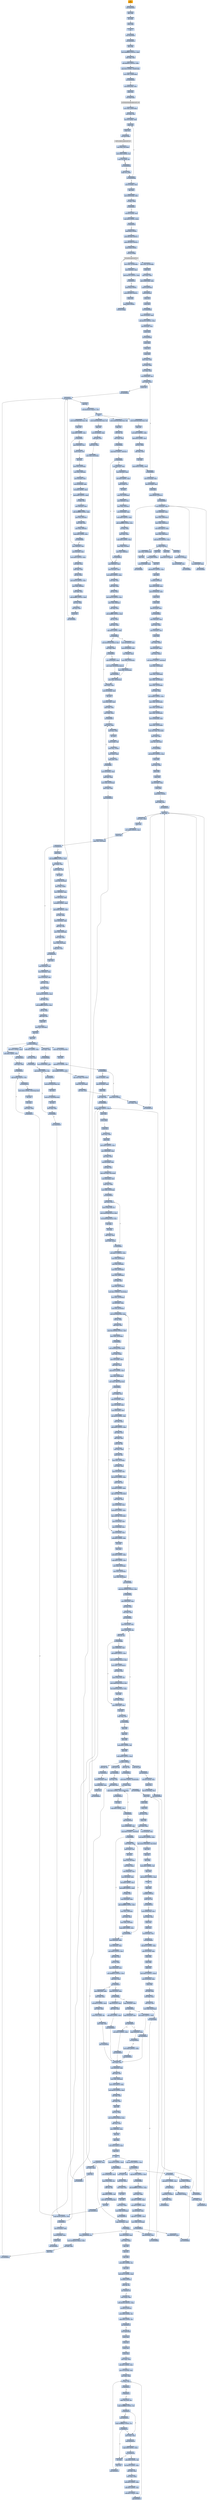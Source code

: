digraph G {
node[shape=rectangle,style=filled,fillcolor=lightsteelblue,color=lightsteelblue]
bgcolor="transparent"
a0x00408001pusha_[label="start\npusha ",color="lightgrey",fillcolor="orange"];
a0x00408002call_0x0040800a[label="0x00408002\ncall 0x0040800a"];
a0x0040800apopl_ebp[label="0x0040800a\npopl %ebp"];
a0x0040800bincl_ebp[label="0x0040800b\nincl %ebp"];
a0x0040800cpushl_ebp[label="0x0040800c\npushl %ebp"];
a0x0040800dret[label="0x0040800d\nret"];
a0x00408008jmp_0x0040800e[label="0x00408008\njmp 0x0040800e"];
a0x0040800ecall_0x00408014[label="0x0040800e\ncall 0x00408014"];
a0x00408014popl_ebp[label="0x00408014\npopl %ebp"];
a0x00408015movl_0xffffffedUINT32_ebx[label="0x00408015\nmovl $0xffffffed<UINT32>, %ebx"];
a0x0040801aaddl_ebp_ebx[label="0x0040801a\naddl %ebp, %ebx"];
a0x0040801csubl_0x8000UINT32_ebx[label="0x0040801c\nsubl $0x8000<UINT32>, %ebx"];
a0x00408022cmpl_0x0UINT8_0x488ebp_[label="0x00408022\ncmpl $0x0<UINT8>, 0x488(%ebp)"];
a0x00408029movl_ebx_0x488ebp_[label="0x00408029\nmovl %ebx, 0x488(%ebp)"];
a0x0040802fjne_0x00408400[label="0x0040802f\njne 0x00408400"];
a0x00408035leal_0x494ebp__eax[label="0x00408035\nleal 0x494(%ebp), %eax"];
a0x0040803bpushl_eax[label="0x0040803b\npushl %eax"];
a0x0040803ccall_0xfa9ebp_[label="0x0040803c\ncall 0xfa9(%ebp)"];
GetModuleHandleA_kernel32_dll[label="GetModuleHandleA@kernel32.dll",color="lightgrey",fillcolor="lightgrey"];
a0x00408042movl_eax_0x48cebp_[label="0x00408042\nmovl %eax, 0x48c(%ebp)"];
a0x00408048movl_eax_esi[label="0x00408048\nmovl %eax, %esi"];
a0x0040804aleal_0x51ebp__edi[label="0x0040804a\nleal 0x51(%ebp), %edi"];
a0x0040804dpushl_edi[label="0x0040804d\npushl %edi"];
a0x0040804epushl_esi[label="0x0040804e\npushl %esi"];
a0x0040804fcall_0xfa5ebp_[label="0x0040804f\ncall 0xfa5(%ebp)"];
GetProcAddress_kernel32_dll[label="GetProcAddress@kernel32.dll",color="lightgrey",fillcolor="lightgrey"];
a0x00408055stosl_eax_es_edi_[label="0x00408055\nstosl %eax, %es:(%edi)"];
a0x00408056movb_0x0UINT8_al[label="0x00408056\nmovb $0x0<UINT8>, %al"];
a0x00408058scasb_es_edi__al[label="0x00408058\nscasb %es:(%edi), %al"];
a0x00408059jne_0x00408058[label="0x00408059\njne 0x00408058"];
a0x0040805bcmpb_al_edi_[label="0x0040805b\ncmpb %al, (%edi)"];
a0x0040805djne_0x0040804d[label="0x0040805d\njne 0x0040804d"];
a0x0040805fleal_0x7aebp__eax[label="0x0040805f\nleal 0x7a(%ebp), %eax"];
a0x00408062jmp_eax[label="0x00408062\njmp %eax"];
a0x0040808dmovl_0x595ebp__ebx[label="0x0040808d\nmovl 0x595(%ebp), %ebx"];
a0x00408093orl_ebx_ebx[label="0x00408093\norl %ebx, %ebx"];
a0x00408095je_0x004080a1[label="0x00408095\nje 0x004080a1"];
a0x004080a1leal_0x5c5ebp__esi[label="0x004080a1\nleal 0x5c5(%ebp), %esi"];
a0x004080a7cmpl_0x0UINT8_esi_[label="0x004080a7\ncmpl $0x0<UINT8>, (%esi)"];
a0x004080aaje_0x004081ba[label="0x004080aa\nje 0x004081ba"];
a0x004080b0pushl_0x4UINT8[label="0x004080b0\npushl $0x4<UINT8>"];
a0x004080b2pushl_0x1000UINT32[label="0x004080b2\npushl $0x1000<UINT32>"];
a0x004080b7pushl_0x1800UINT32[label="0x004080b7\npushl $0x1800<UINT32>"];
a0x004080bcpushl_0x0UINT8[label="0x004080bc\npushl $0x0<UINT8>"];
a0x004080becall_0x51ebp_[label="0x004080be\ncall 0x51(%ebp)"];
VirtualAlloc_kernel32_dll[label="VirtualAlloc@kernel32.dll",color="lightgrey",fillcolor="lightgrey"];
a0x004080c1movl_eax_0x148ebp_[label="0x004080c1\nmovl %eax, 0x148(%ebp)"];
a0x004080c7movl_0x4esi__eax[label="0x004080c7\nmovl 0x4(%esi), %eax"];
a0x004080caaddl_0x10eUINT32_eax[label="0x004080ca\naddl $0x10e<UINT32>, %eax"];
a0x004080cfje_0x0040818c[label="0x004080cf\nje 0x0040818c"];
a0x004080d5pushl_0x4UINT8[label="0x004080d5\npushl $0x4<UINT8>"];
a0x004080d7pushl_0x1000UINT32[label="0x004080d7\npushl $0x1000<UINT32>"];
a0x004080dcpushl_eax[label="0x004080dc\npushl %eax"];
a0x004080ddpushl_0x0UINT8[label="0x004080dd\npushl $0x0<UINT8>"];
a0x004080dfcall_0x51ebp_[label="0x004080df\ncall 0x51(%ebp)"];
a0x004080e2movl_eax_0x144ebp_[label="0x004080e2\nmovl %eax, 0x144(%ebp)"];
a0x004080e8pushl_esi[label="0x004080e8\npushl %esi"];
a0x004080e9movl_esi__ebx[label="0x004080e9\nmovl (%esi), %ebx"];
a0x004080ebaddl_0x488ebp__ebx[label="0x004080eb\naddl 0x488(%ebp), %ebx"];
a0x004080f1pushl_0x148ebp_[label="0x004080f1\npushl 0x148(%ebp)"];
a0x004080f7pushl_0x4esi_[label="0x004080f7\npushl 0x4(%esi)"];
a0x004080fapushl_eax[label="0x004080fa\npushl %eax"];
a0x004080fbpushl_ebx[label="0x004080fb\npushl %ebx"];
a0x004080fccall_0x004086c8[label="0x004080fc\ncall 0x004086c8"];
a0x004086c8movl_0x10esp__eax[label="0x004086c8\nmovl 0x10(%esp), %eax"];
a0x004086ccsubl_0x354UINT32_esp[label="0x004086cc\nsubl $0x354<UINT32>, %esp"];
a0x004086d2leal_0x4esp__ecx[label="0x004086d2\nleal 0x4(%esp), %ecx"];
a0x004086d6pushl_eax[label="0x004086d6\npushl %eax"];
a0x004086d7call_0x00408a84[label="0x004086d7\ncall 0x00408a84"];
a0x00408a84pushl_ebx[label="0x00408a84\npushl %ebx"];
a0x00408a85pushl_esi[label="0x00408a85\npushl %esi"];
a0x00408a86pushl_edi[label="0x00408a86\npushl %edi"];
a0x00408a87movl_ecx_edi[label="0x00408a87\nmovl %ecx, %edi"];
a0x00408a89xorl_edx_edx[label="0x00408a89\nxorl %edx, %edx"];
a0x00408a8bxorl_eax_eax[label="0x00408a8b\nxorl %eax, %eax"];
a0x00408a8dleal_0x268edi__esi[label="0x00408a8d\nleal 0x268(%edi), %esi"];
a0x00408a93movl_edx_esi_[label="0x00408a93\nmovl %edx, (%esi)"];
a0x00408a95pushl_esi[label="0x00408a95\npushl %esi"];
a0x00408a96call_0x00408cf2[label="0x00408a96\ncall 0x00408cf2"];
a0x00408cf2call_0x00408cf8[label="0x00408cf2\ncall 0x00408cf8"];
a0x00408cf8popl_esi[label="0x00408cf8\npopl %esi"];
a0x00408cf9subl_0x46ca5fUINT32_esi[label="0x00408cf9\nsubl $0x46ca5f<UINT32>, %esi"];
a0x00408cffret[label="0x00408cff\nret"];
a0x00408a9bmovb_0x46c4d2eaxesi__cl[label="0x00408a9b\nmovb 0x46c4d2(%eax,%esi), %cl"];
a0x00408aa2popl_esi[label="0x00408aa2\npopl %esi"];
a0x00408aa3movl_0x1UINT32_ebx[label="0x00408aa3\nmovl $0x1<UINT32>, %ebx"];
a0x00408aa8addl_0x4UINT8_esi[label="0x00408aa8\naddl $0x4<UINT8>, %esi"];
a0x00408aabshll_cl_ebx[label="0x00408aab\nshll %cl, %ebx"];
a0x00408aadaddl_ebx_edx[label="0x00408aad\naddl %ebx, %edx"];
a0x00408aafincl_eax[label="0x00408aaf\nincl %eax"];
a0x00408ab0cmpl_0x3aUINT8_eax[label="0x00408ab0\ncmpl $0x3a<UINT8>, %eax"];
a0x00408ab3jb_0x00408a93[label="0x00408ab3\njb 0x00408a93"];
a0x00408ab5movl_0x10esp__eax[label="0x00408ab5\nmovl 0x10(%esp), %eax"];
a0x00408ab9leal_0x10edi__ecx[label="0x00408ab9\nleal 0x10(%edi), %ecx"];
a0x00408abcpushl_eax[label="0x00408abc\npushl %eax"];
a0x00408abdpushl_0x2d1UINT32[label="0x00408abd\npushl $0x2d1<UINT32>"];
a0x00408ac2call_0x0040880f[label="0x00408ac2\ncall 0x0040880f"];
a0x0040880fmovl_0x4esp__eax[label="0x0040880f\nmovl 0x4(%esp), %eax"];
a0x00408813movl_0x8esp__edx[label="0x00408813\nmovl 0x8(%esp), %edx"];
a0x00408817movl_eax_0x84ecx_[label="0x00408817\nmovl %eax, 0x84(%ecx)"];
a0x0040881dmovl_edx_0x88ecx_[label="0x0040881d\nmovl %edx, 0x88(%ecx)"];
a0x00408823leal_edxeax4__eax[label="0x00408823\nleal (%edx,%eax,4), %eax"];
a0x00408826movl_eax_0x8cecx_[label="0x00408826\nmovl %eax, 0x8c(%ecx)"];
a0x0040882caddl_0x100UINT32_eax[label="0x0040882c\naddl $0x100<UINT32>, %eax"];
a0x00408831ret_0x8UINT16[label="0x00408831\nret $0x8<UINT16>"];
a0x00408ac7pushl_eax[label="0x00408ac7\npushl %eax"];
a0x00408ac8pushl_0x1cUINT8[label="0x00408ac8\npushl $0x1c<UINT8>"];
a0x00408acaleal_0xa0edi__ecx[label="0x00408aca\nleal 0xa0(%edi), %ecx"];
a0x00408ad0call_0x0040880f[label="0x00408ad0\ncall 0x0040880f"];
a0x00408ad5pushl_eax[label="0x00408ad5\npushl %eax"];
a0x00408ad6pushl_0x8UINT8[label="0x00408ad6\npushl $0x8<UINT8>"];
a0x00408ad8leal_0x130edi__ecx[label="0x00408ad8\nleal 0x130(%edi), %ecx"];
a0x00408adecall_0x0040880f[label="0x00408ade\ncall 0x0040880f"];
a0x00408ae3pushl_eax[label="0x00408ae3\npushl %eax"];
a0x00408ae4pushl_0x13UINT8[label="0x00408ae4\npushl $0x13<UINT8>"];
a0x00408ae6leal_0x1c0edi__ecx[label="0x00408ae6\nleal 0x1c0(%edi), %ecx"];
a0x00408aeccall_0x0040880f[label="0x00408aec\ncall 0x0040880f"];
a0x00408af1movl_eax_0x260edi_[label="0x00408af1\nmovl %eax, 0x260(%edi)"];
a0x00408af7popl_edi[label="0x00408af7\npopl %edi"];
a0x00408af8popl_esi[label="0x00408af8\npopl %esi"];
a0x00408af9addl_0x2f5UINT32_eax[label="0x00408af9\naddl $0x2f5<UINT32>, %eax"];
a0x00408afepopl_ebx[label="0x00408afe\npopl %ebx"];
a0x00408affret_0x4UINT16[label="0x00408aff\nret $0x4<UINT16>"];
a0x004086dcmovl_0x35cesp__ecx[label="0x004086dc\nmovl 0x35c(%esp), %ecx"];
a0x004086e3movl_0x358esp__edx[label="0x004086e3\nmovl 0x358(%esp), %edx"];
a0x004086eapushl_ecx[label="0x004086ea\npushl %ecx"];
a0x004086ebpushl_edx[label="0x004086eb\npushl %edx"];
a0x004086ecleal_0xcesp__ecx[label="0x004086ec\nleal 0xc(%esp), %ecx"];
a0x004086f0call_0x00408b02[label="0x004086f0\ncall 0x00408b02"];
a0x00408b02movl_0x8esp__eax[label="0x00408b02\nmovl 0x8(%esp), %eax"];
a0x00408b06movl_ecx_edx[label="0x00408b06\nmovl %ecx, %edx"];
a0x00408b08movl_0x4esp__ecx[label="0x00408b08\nmovl 0x4(%esp), %ecx"];
a0x00408b0cpushl_edi[label="0x00408b0c\npushl %edi"];
a0x00408b0dmovl_eax_edx_[label="0x00408b0d\nmovl %eax, (%edx)"];
a0x00408b0fleal_0x4edx__eax[label="0x00408b0f\nleal 0x4(%edx), %eax"];
a0x00408b12movl_ecx_eax_[label="0x00408b12\nmovl %ecx, (%eax)"];
a0x00408b14movl_0x20UINT32_0x4eax_[label="0x00408b14\nmovl $0x20<UINT32>, 0x4(%eax)"];
a0x00408b1bmovl_eax_0x10edx_[label="0x00408b1b\nmovl %eax, 0x10(%edx)"];
a0x00408b1emovl_eax_0xa0edx_[label="0x00408b1e\nmovl %eax, 0xa0(%edx)"];
a0x00408b24movl_eax_0x130edx_[label="0x00408b24\nmovl %eax, 0x130(%edx)"];
a0x00408b2amovl_eax_0x1c0edx_[label="0x00408b2a\nmovl %eax, 0x1c0(%edx)"];
a0x00408b30xorl_eax_eax[label="0x00408b30\nxorl %eax, %eax"];
a0x00408b32movl_0xbdUINT32_ecx[label="0x00408b32\nmovl $0xbd<UINT32>, %ecx"];
a0x00408b37movl_eax_0x250edx_[label="0x00408b37\nmovl %eax, 0x250(%edx)"];
a0x00408b3dmovl_eax_0x254edx_[label="0x00408b3d\nmovl %eax, 0x254(%edx)"];
a0x00408b43movl_eax_0x258edx_[label="0x00408b43\nmovl %eax, 0x258(%edx)"];
a0x00408b49movl_0x260edx__edi[label="0x00408b49\nmovl 0x260(%edx), %edi"];
a0x00408b4fmovl_eax_0x25cedx_[label="0x00408b4f\nmovl %eax, 0x25c(%edx)"];
a0x00408b55repz_stosl_eax_es_edi_[label="0x00408b55\nrepz stosl %eax, %es:(%edi)"];
a0x00408b57movl_edx_ecx[label="0x00408b57\nmovl %edx, %ecx"];
a0x00408b59stosb_al_es_edi_[label="0x00408b59\nstosb %al, %es:(%edi)"];
a0x00408b5acall_0x00408b63[label="0x00408b5a\ncall 0x00408b63"];
a0x00408b63subl_0x30cUINT32_esp[label="0x00408b63\nsubl $0x30c<UINT32>, %esp"];
a0x00408b69pushl_ebx[label="0x00408b69\npushl %ebx"];
a0x00408b6amovl_ecx_ebx[label="0x00408b6a\nmovl %ecx, %ebx"];
a0x00408b6cpushl_ebp[label="0x00408b6c\npushl %ebp"];
a0x00408b6dpushl_esi[label="0x00408b6d\npushl %esi"];
a0x00408b6eleal_0x4ebx__ebp[label="0x00408b6e\nleal 0x4(%ebx), %ebp"];
a0x00408b71pushl_edi[label="0x00408b71\npushl %edi"];
a0x00408b72pushl_0x1UINT8[label="0x00408b72\npushl $0x1<UINT8>"];
a0x00408b74movl_ebp_ecx[label="0x00408b74\nmovl %ebp, %ecx"];
a0x00408b76call_0x004087a4[label="0x00408b76\ncall 0x004087a4"];
a0x004087a4pushl_ecx[label="0x004087a4\npushl %ecx"];
a0x004087a5movl_ecx_edx[label="0x004087a5\nmovl %ecx, %edx"];
a0x004087a7pushl_esi[label="0x004087a7\npushl %esi"];
a0x004087a8movl_0x8UINT32_ecx[label="0x004087a8\nmovl $0x8<UINT32>, %ecx"];
a0x004087adpushl_edi[label="0x004087ad\npushl %edi"];
a0x004087aecmpl_ecx_0x4edx_[label="0x004087ae\ncmpl %ecx, 0x4(%edx)"];
a0x004087b1jb_0x004087e8[label="0x004087b1\njb 0x004087e8"];
a0x004087b3pushl_ebx[label="0x004087b3\npushl %ebx"];
a0x004087b4movl_0xfffffff8UINT32_esi[label="0x004087b4\nmovl $0xfffffff8<UINT32>, %esi"];
a0x004087b9movl_edx__eax[label="0x004087b9\nmovl (%edx), %eax"];
a0x004087bbmovb_eax__bl[label="0x004087bb\nmovb (%eax), %bl"];
a0x004087bdincl_eax[label="0x004087bd\nincl %eax"];
a0x004087bemovb_bl_0xcesp_[label="0x004087be\nmovb %bl, 0xc(%esp)"];
a0x004087c2movl_eax_edx_[label="0x004087c2\nmovl %eax, (%edx)"];
a0x004087c4movl_0x8edx__eax[label="0x004087c4\nmovl 0x8(%edx), %eax"];
a0x004087c7movl_0xcesp__edi[label="0x004087c7\nmovl 0xc(%esp), %edi"];
a0x004087cbshll_0x8UINT8_eax[label="0x004087cb\nshll $0x8<UINT8>, %eax"];
a0x004087ceandl_0xffUINT32_edi[label="0x004087ce\nandl $0xff<UINT32>, %edi"];
a0x004087d4orl_edi_eax[label="0x004087d4\norl %edi, %eax"];
a0x004087d6movl_0x4edx__edi[label="0x004087d6\nmovl 0x4(%edx), %edi"];
a0x004087d9addl_esi_edi[label="0x004087d9\naddl %esi, %edi"];
a0x004087dbmovl_eax_0x8edx_[label="0x004087db\nmovl %eax, 0x8(%edx)"];
a0x004087demovl_edi_eax[label="0x004087de\nmovl %edi, %eax"];
a0x004087e0movl_edi_0x4edx_[label="0x004087e0\nmovl %edi, 0x4(%edx)"];
a0x004087e3cmpl_ecx_eax[label="0x004087e3\ncmpl %ecx, %eax"];
a0x004087e5jae_0x004087b9[label="0x004087e5\njae 0x004087b9"];
a0x004087e7popl_ebx[label="0x004087e7\npopl %ebx"];
a0x004087e8movl_0x4edx__esi[label="0x004087e8\nmovl 0x4(%edx), %esi"];
a0x004087ebmovl_0x8edx__eax[label="0x004087eb\nmovl 0x8(%edx), %eax"];
a0x004087eemovl_0x10esp__edi[label="0x004087ee\nmovl 0x10(%esp), %edi"];
a0x004087f2subl_esi_ecx[label="0x004087f2\nsubl %esi, %ecx"];
a0x004087f4shrl_cl_eax[label="0x004087f4\nshrl %cl, %eax"];
a0x004087f6movl_0x18UINT32_ecx[label="0x004087f6\nmovl $0x18<UINT32>, %ecx"];
a0x004087fbsubl_edi_ecx[label="0x004087fb\nsubl %edi, %ecx"];
a0x004087fdandl_0xffffffUINT32_eax[label="0x004087fd\nandl $0xffffff<UINT32>, %eax"];
a0x00408802shrl_cl_eax[label="0x00408802\nshrl %cl, %eax"];
a0x00408804addl_edi_esi[label="0x00408804\naddl %edi, %esi"];
a0x00408806popl_edi[label="0x00408806\npopl %edi"];
a0x00408807movl_esi_0x4edx_[label="0x00408807\nmovl %esi, 0x4(%edx)"];
a0x0040880apopl_esi[label="0x0040880a\npopl %esi"];
a0x0040880bpopl_ecx[label="0x0040880b\npopl %ecx"];
a0x0040880cret_0x4UINT16[label="0x0040880c\nret $0x4<UINT16>"];
a0x00408b7btestl_eax_eax[label="0x00408b7b\ntestl %eax, %eax"];
a0x00408b7djne_0x00408b8d[label="0x00408b7d\njne 0x00408b8d"];
a0x00408b7fmovl_0x260ebx__edi[label="0x00408b7f\nmovl 0x260(%ebx), %edi"];
a0x00408b85movl_0xbdUINT32_ecx[label="0x00408b85\nmovl $0xbd<UINT32>, %ecx"];
a0x00408b8arepz_stosl_eax_es_edi_[label="0x00408b8a\nrepz stosl %eax, %es:(%edi)"];
a0x00408b8cstosb_al_es_edi_[label="0x00408b8c\nstosb %al, %es:(%edi)"];
a0x00408b8dxorl_esi_esi[label="0x00408b8d\nxorl %esi, %esi"];
a0x00408b8fpushl_0x4UINT8[label="0x00408b8f\npushl $0x4<UINT8>"];
a0x00408b91movl_ebp_ecx[label="0x00408b91\nmovl %ebp, %ecx"];
a0x00408b93call_0x004087a4[label="0x00408b93\ncall 0x004087a4"];
a0x00408b98movb_al_0x10espesi_[label="0x00408b98\nmovb %al, 0x10(%esp,%esi)"];
a0x00408b9cincl_esi[label="0x00408b9c\nincl %esi"];
a0x00408b9dcmpl_0x13UINT8_esi[label="0x00408b9d\ncmpl $0x13<UINT8>, %esi"];
a0x00408ba0jb_0x00408b8f[label="0x00408ba0\njb 0x00408b8f"];
a0x00408ba2leal_0x1c0ebx__edi[label="0x00408ba2\nleal 0x1c0(%ebx), %edi"];
a0x00408ba8leal_0x10esp__eax[label="0x00408ba8\nleal 0x10(%esp), %eax"];
a0x00408bacpushl_eax[label="0x00408bac\npushl %eax"];
a0x00408badmovl_edi_ecx[label="0x00408bad\nmovl %edi, %ecx"];
a0x00408bafcall_0x00408834[label="0x00408baf\ncall 0x00408834"];
a0x00408834subl_0x98UINT32_esp[label="0x00408834\nsubl $0x98<UINT32>, %esp"];
a0x0040883apushl_ebx[label="0x0040883a\npushl %ebx"];
a0x0040883bpushl_ebp[label="0x0040883b\npushl %ebp"];
a0x0040883cpushl_esi[label="0x0040883c\npushl %esi"];
a0x0040883dmovl_ecx_edx[label="0x0040883d\nmovl %ecx, %edx"];
a0x0040883fpushl_edi[label="0x0040883f\npushl %edi"];
a0x00408840movl_0xfUINT32_ecx[label="0x00408840\nmovl $0xf<UINT32>, %ecx"];
a0x00408845movl_0x84edx__ebp[label="0x00408845\nmovl 0x84(%edx), %ebp"];
a0x0040884bxorl_eax_eax[label="0x0040884b\nxorl %eax, %eax"];
a0x0040884dleal_0x2cesp__edi[label="0x0040884d\nleal 0x2c(%esp), %edi"];
a0x00408851xorl_esi_esi[label="0x00408851\nxorl %esi, %esi"];
a0x00408853repz_stosl_eax_es_edi_[label="0x00408853\nrepz stosl %eax, %es:(%edi)"];
a0x00408855movl_0xacesp__edi[label="0x00408855\nmovl 0xac(%esp), %edi"];
a0x0040885ccmpl_esi_ebp[label="0x0040885c\ncmpl %esi, %ebp"];
a0x0040885emovl_edx_0x20esp_[label="0x0040885e\nmovl %edx, 0x20(%esp)"];
a0x00408862jbe_0x00408879[label="0x00408862\njbe 0x00408879"];
a0x00408864xorl_ecx_ecx[label="0x00408864\nxorl %ecx, %ecx"];
a0x00408866movb_eaxedi__cl[label="0x00408866\nmovb (%eax,%edi), %cl"];
a0x00408869movl_0x28especx4__ebx[label="0x00408869\nmovl 0x28(%esp,%ecx,4), %ebx"];
a0x0040886dleal_0x28especx4__ecx[label="0x0040886d\nleal 0x28(%esp,%ecx,4), %ecx"];
a0x00408871incl_ebx[label="0x00408871\nincl %ebx"];
a0x00408872incl_eax[label="0x00408872\nincl %eax"];
a0x00408873cmpl_ebp_eax[label="0x00408873\ncmpl %ebp, %eax"];
a0x00408875movl_ebx_ecx_[label="0x00408875\nmovl %ebx, (%ecx)"];
a0x00408877jb_0x00408864[label="0x00408877\njb 0x00408864"];
a0x00408879movl_0x17UINT32_ecx[label="0x00408879\nmovl $0x17<UINT32>, %ecx"];
a0x0040887emovl_esi_0x28esp_[label="0x0040887e\nmovl %esi, 0x28(%esp)"];
a0x00408882movl_esi_0x4edx_[label="0x00408882\nmovl %esi, 0x4(%edx)"];
a0x00408885movl_esi_0x44edx_[label="0x00408885\nmovl %esi, 0x44(%edx)"];
a0x00408888movl_esi_0x68esp_[label="0x00408888\nmovl %esi, 0x68(%esp)"];
a0x0040888cxorl_edi_edi[label="0x0040888c\nxorl %edi, %edi"];
a0x0040888emovl_esi_0x1cesp_[label="0x0040888e\nmovl %esi, 0x1c(%esp)"];
a0x00408892movl_0x1UINT32_0x10esp_[label="0x00408892\nmovl $0x1<UINT32>, 0x10(%esp)"];
a0x0040889amovl_ecx_0x18esp_[label="0x0040889a\nmovl %ecx, 0x18(%esp)"];
a0x0040889eleal_0x8edx__ebp[label="0x0040889e\nleal 0x8(%edx), %ebp"];
a0x004088a1movl_esi_0x14esp_[label="0x004088a1\nmovl %esi, 0x14(%esp)"];
a0x004088a5movl_0x2cespesi__eax[label="0x004088a5\nmovl 0x2c(%esp,%esi), %eax"];
a0x004088a9shll_cl_eax[label="0x004088a9\nshll %cl, %eax"];
a0x004088abaddl_eax_edi[label="0x004088ab\naddl %eax, %edi"];
a0x004088adcmpl_0x1000000UINT32_edi[label="0x004088ad\ncmpl $0x1000000<UINT32>, %edi"];
a0x004088b3movl_edi_0x24esp_[label="0x004088b3\nmovl %edi, 0x24(%esp)"];
a0x004088b7ja_0x0040894b[label="0x004088b7\nja 0x0040894b"];
a0x004088bdmovl_0x28espesi__eax[label="0x004088bd\nmovl 0x28(%esp,%esi), %eax"];
a0x004088c1movl_edi_ebp_[label="0x004088c1\nmovl %edi, (%ebp)"];
a0x004088c4movl_0x3cebp__ebx[label="0x004088c4\nmovl 0x3c(%ebp), %ebx"];
a0x004088c7addl_ebx_eax[label="0x004088c7\naddl %ebx, %eax"];
a0x004088c9cmpl_0x10UINT8_ecx[label="0x004088c9\ncmpl $0x10<UINT8>, %ecx"];
a0x004088ccmovl_eax_0x40ebp_[label="0x004088cc\nmovl %eax, 0x40(%ebp)"];
a0x004088cfmovl_eax_0x6cespesi_[label="0x004088cf\nmovl %eax, 0x6c(%esp,%esi)"];
a0x004088d3jl_0x00408922[label="0x004088d3\njl 0x00408922"];
a0x004088d5movl_ebp__esi[label="0x004088d5\nmovl (%ebp), %esi"];
a0x004088d8movl_0x10esp__eax[label="0x004088d8\nmovl 0x10(%esp), %eax"];
a0x004088dcmovl_0x1cesp__ebx[label="0x004088dc\nmovl 0x1c(%esp), %ebx"];
a0x004088e0movl_0x8cedx__edi[label="0x004088e0\nmovl 0x8c(%edx), %edi"];
a0x004088e6shrl_0x10UINT8_esi[label="0x004088e6\nshrl $0x10<UINT8>, %esi"];
a0x004088e9movl_esi_ecx[label="0x004088e9\nmovl %esi, %ecx"];
a0x004088ebandl_0xffUINT32_eax[label="0x004088eb\nandl $0xff<UINT32>, %eax"];
a0x004088f0subl_ebx_ecx[label="0x004088f0\nsubl %ebx, %ecx"];
a0x004088f2addl_ebx_edi[label="0x004088f2\naddl %ebx, %edi"];
a0x004088f4movb_al_bl[label="0x004088f4\nmovb %al, %bl"];
a0x004088f6movl_ecx_edx[label="0x004088f6\nmovl %ecx, %edx"];
a0x004088f8movb_bl_bh[label="0x004088f8\nmovb %bl, %bh"];
a0x004088famovl_esi_0x1cesp_[label="0x004088fa\nmovl %esi, 0x1c(%esp)"];
a0x004088femovl_ebx_eax[label="0x004088fe\nmovl %ebx, %eax"];
a0x00408900movl_0x14esp__esi[label="0x00408900\nmovl 0x14(%esp), %esi"];
a0x00408904shll_0x10UINT8_eax[label="0x00408904\nshll $0x10<UINT8>, %eax"];
a0x00408907movw_bx_ax[label="0x00408907\nmovw %bx, %ax"];
a0x0040890ashrl_0x2UINT8_ecx[label="0x0040890a\nshrl $0x2<UINT8>, %ecx"];
a0x0040890drepz_stosl_eax_es_edi_[label="0x0040890d\nrepz stosl %eax, %es:(%edi)"];
a0x0040890fmovl_edx_ecx[label="0x0040890f\nmovl %edx, %ecx"];
a0x00408911movl_0x20esp__edx[label="0x00408911\nmovl 0x20(%esp), %edx"];
a0x00408915andl_0x3UINT8_ecx[label="0x00408915\nandl $0x3<UINT8>, %ecx"];
a0x00408918repz_stosb_al_es_edi_[label="0x00408918\nrepz stosb %al, %es:(%edi)"];
a0x0040891amovl_0x24esp__edi[label="0x0040891a\nmovl 0x24(%esp), %edi"];
a0x0040891emovl_0x18esp__ecx[label="0x0040891e\nmovl 0x18(%esp), %ecx"];
a0x00408922movl_0x10esp__eax[label="0x00408922\nmovl 0x10(%esp), %eax"];
a0x00408926addl_0x4UINT8_esi[label="0x00408926\naddl $0x4<UINT8>, %esi"];
a0x00408929incl_eax[label="0x00408929\nincl %eax"];
a0x0040892adecl_ecx[label="0x0040892a\ndecl %ecx"];
a0x0040892baddl_0x4UINT8_ebp[label="0x0040892b\naddl $0x4<UINT8>, %ebp"];
a0x0040892ecmpl_0x9UINT8_ecx[label="0x0040892e\ncmpl $0x9<UINT8>, %ecx"];
a0x00408931movl_eax_0x10esp_[label="0x00408931\nmovl %eax, 0x10(%esp)"];
a0x00408935movl_ecx_0x18esp_[label="0x00408935\nmovl %ecx, 0x18(%esp)"];
a0x00408939movl_esi_0x14esp_[label="0x00408939\nmovl %esi, 0x14(%esp)"];
a0x0040893djge_0x004088a5[label="0x0040893d\njge 0x004088a5"];
a0x00408943cmpl_0x1000000UINT32_edi[label="0x00408943\ncmpl $0x1000000<UINT32>, %edi"];
a0x00408949je_0x0040895a[label="0x00408949\nje 0x0040895a"];
a0x0040895amovl_0x84edx__eax[label="0x0040895a\nmovl 0x84(%edx), %eax"];
a0x00408960xorl_ecx_ecx[label="0x00408960\nxorl %ecx, %ecx"];
a0x00408962testl_eax_eax[label="0x00408962\ntestl %eax, %eax"];
a0x00408964jbe_0x004089a1[label="0x00408964\njbe 0x004089a1"];
a0x00408966movl_0xacesp__esi[label="0x00408966\nmovl 0xac(%esp), %esi"];
a0x0040896dmovb_ecxesi__al[label="0x0040896d\nmovb (%ecx,%esi), %al"];
a0x00408970testb_al_al[label="0x00408970\ntestb %al, %al"];
a0x00408972je_0x00408996[label="0x00408972\nje 0x00408996"];
a0x00408974movl_0x88edx__edi[label="0x00408974\nmovl 0x88(%edx), %edi"];
a0x0040897aandl_0xffUINT32_eax[label="0x0040897a\nandl $0xff<UINT32>, %eax"];
a0x0040897fmovl_0x68espeax4__eax[label="0x0040897f\nmovl 0x68(%esp,%eax,4), %eax"];
a0x00408983movl_ecx_edieax4_[label="0x00408983\nmovl %ecx, (%edi,%eax,4)"];
a0x00408986xorl_eax_eax[label="0x00408986\nxorl %eax, %eax"];
a0x00408988movb_ecxesi__al[label="0x00408988\nmovb (%ecx,%esi), %al"];
a0x0040898bmovl_0x68espeax4__edi[label="0x0040898b\nmovl 0x68(%esp,%eax,4), %edi"];
a0x0040898fleal_0x68espeax4__eax[label="0x0040898f\nleal 0x68(%esp,%eax,4), %eax"];
a0x00408993incl_edi[label="0x00408993\nincl %edi"];
a0x00408994movl_edi_eax_[label="0x00408994\nmovl %edi, (%eax)"];
a0x00408996movl_0x84edx__eax[label="0x00408996\nmovl 0x84(%edx), %eax"];
a0x0040899cincl_ecx[label="0x0040899c\nincl %ecx"];
a0x0040899dcmpl_eax_ecx[label="0x0040899d\ncmpl %eax, %ecx"];
a0x0040899fjb_0x0040896d[label="0x0040899f\njb 0x0040896d"];
a0x004089a1popl_edi[label="0x004089a1\npopl %edi"];
a0x004089a2popl_esi[label="0x004089a2\npopl %esi"];
a0x004089a3popl_ebp[label="0x004089a3\npopl %ebp"];
a0x004089a4movb_0x1UINT8_al[label="0x004089a4\nmovb $0x1<UINT8>, %al"];
a0x004089a6popl_ebx[label="0x004089a6\npopl %ebx"];
a0x004089a7addl_0x98UINT32_esp[label="0x004089a7\naddl $0x98<UINT32>, %esp"];
a0x004089adret_0x4UINT16[label="0x004089ad\nret $0x4<UINT16>"];
a0x00408bb4testb_al_al[label="0x00408bb4\ntestb %al, %al"];
a0x00408bb6jne_0x00408bc3[label="0x00408bb6\njne 0x00408bc3"];
a0x00408bc3xorl_esi_esi[label="0x00408bc3\nxorl %esi, %esi"];
a0x00408bc5movl_edi_ecx[label="0x00408bc5\nmovl %edi, %ecx"];
a0x00408bc7call_0x004089b0[label="0x00408bc7\ncall 0x004089b0"];
a0x004089b0pushl_ecx[label="0x004089b0\npushl %ecx"];
a0x004089b1pushl_ebx[label="0x004089b1\npushl %ebx"];
a0x004089b2pushl_esi[label="0x004089b2\npushl %esi"];
a0x004089b3movl_ecx_esi[label="0x004089b3\nmovl %ecx, %esi"];
a0x004089b5pushl_edi[label="0x004089b5\npushl %edi"];
a0x004089b6movl_esi__eax[label="0x004089b6\nmovl (%esi), %eax"];
a0x004089b8cmpl_0x8UINT8_0x4eax_[label="0x004089b8\ncmpl $0x8<UINT8>, 0x4(%eax)"];
a0x004089bcjb_0x004089ee[label="0x004089bc\njb 0x004089ee"];
a0x004089eemovl_0x4eax__edx[label="0x004089ee\nmovl 0x4(%eax), %edx"];
a0x004089f1movl_0x8eax__eax[label="0x004089f1\nmovl 0x8(%eax), %eax"];
a0x004089f4movl_0x8UINT32_ecx[label="0x004089f4\nmovl $0x8<UINT32>, %ecx"];
a0x004089f9subl_edx_ecx[label="0x004089f9\nsubl %edx, %ecx"];
a0x004089fbshrl_cl_eax[label="0x004089fb\nshrl %cl, %eax"];
a0x004089fdmovl_0x24esi__ecx[label="0x004089fd\nmovl 0x24(%esi), %ecx"];
a0x00408a00andl_0xfffe00UINT32_eax[label="0x00408a00\nandl $0xfffe00<UINT32>, %eax"];
a0x00408a05cmpl_ecx_eax[label="0x00408a05\ncmpl %ecx, %eax"];
a0x00408a07jae_0x00408a1d[label="0x00408a07\njae 0x00408a1d"];
a0x00408a09movl_0x8cesi__edx[label="0x00408a09\nmovl 0x8c(%esi), %edx"];
a0x00408a0fmovl_eax_ecx[label="0x00408a0f\nmovl %eax, %ecx"];
a0x00408a11shrl_0x10UINT8_ecx[label="0x00408a11\nshrl $0x10<UINT8>, %ecx"];
a0x00408a14xorl_ebx_ebx[label="0x00408a14\nxorl %ebx, %ebx"];
a0x00408a16movb_ecxedx__bl[label="0x00408a16\nmovb (%ecx,%edx), %bl"];
a0x00408a19movl_ebx_edx[label="0x00408a19\nmovl %ebx, %edx"];
a0x00408a1bjmp_0x00408a58[label="0x00408a1b\njmp 0x00408a58"];
a0x00408a58movl_esi__ecx[label="0x00408a58\nmovl (%esi), %ecx"];
a0x00408a5amovl_0x4ecx__edi[label="0x00408a5a\nmovl 0x4(%ecx), %edi"];
a0x00408a5daddl_edx_edi[label="0x00408a5d\naddl %edx, %edi"];
a0x00408a5fmovl_edi_0x4ecx_[label="0x00408a5f\nmovl %edi, 0x4(%ecx)"];
a0x00408a62movl_esiedx4__ebx[label="0x00408a62\nmovl (%esi,%edx,4), %ebx"];
a0x00408a65movl_0x18UINT32_ecx[label="0x00408a65\nmovl $0x18<UINT32>, %ecx"];
a0x00408a6asubl_ebx_eax[label="0x00408a6a\nsubl %ebx, %eax"];
a0x00408a6csubl_edx_ecx[label="0x00408a6c\nsubl %edx, %ecx"];
a0x00408a6epopl_edi[label="0x00408a6e\npopl %edi"];
a0x00408a6fshrl_cl_eax[label="0x00408a6f\nshrl %cl, %eax"];
a0x00408a71movl_0x44esiedx4__ecx[label="0x00408a71\nmovl 0x44(%esi,%edx,4), %ecx"];
a0x00408a75addl_ecx_eax[label="0x00408a75\naddl %ecx, %eax"];
a0x00408a77movl_0x88esi__ecx[label="0x00408a77\nmovl 0x88(%esi), %ecx"];
a0x00408a7dpopl_esi[label="0x00408a7d\npopl %esi"];
a0x00408a7epopl_ebx[label="0x00408a7e\npopl %ebx"];
a0x00408a7fmovl_ecxeax4__eax[label="0x00408a7f\nmovl (%ecx,%eax,4), %eax"];
a0x00408a82popl_ecx[label="0x00408a82\npopl %ecx"];
a0x00408a83ret[label="0x00408a83\nret"];
a0x00408bcccmpl_0x10UINT8_eax[label="0x00408bcc\ncmpl $0x10<UINT8>, %eax"];
a0x00408bcfjae_0x00408be6[label="0x00408bcf\njae 0x00408be6"];
a0x00408bd1movl_0x260ebx__ecx[label="0x00408bd1\nmovl 0x260(%ebx), %ecx"];
a0x00408bd7movb_ecxesi__dl[label="0x00408bd7\nmovb (%ecx,%esi), %dl"];
a0x00408bdaaddb_al_dl[label="0x00408bda\naddb %al, %dl"];
a0x00408bdcandb_0xfUINT8_dl[label="0x00408bdc\nandb $0xf<UINT8>, %dl"];
a0x00408bdfmovb_dl_0x24espesi_[label="0x00408bdf\nmovb %dl, 0x24(%esp,%esi)"];
a0x00408be3incl_esi[label="0x00408be3\nincl %esi"];
a0x00408be4jmp_0x00408c46[label="0x00408be4\njmp 0x00408c46"];
a0x00408c46cmpl_0x2f5UINT32_esi[label="0x00408c46\ncmpl $0x2f5<UINT32>, %esi"];
a0x00408c4cjl_0x00408bc5[label="0x00408c4c\njl 0x00408bc5"];
a0x004089bemovl_eax__ecx[label="0x004089be\nmovl (%eax), %ecx"];
a0x004089c0movb_ecx__dl[label="0x004089c0\nmovb (%ecx), %dl"];
a0x004089c2incl_ecx[label="0x004089c2\nincl %ecx"];
a0x004089c3movb_dl_0xcesp_[label="0x004089c3\nmovb %dl, 0xc(%esp)"];
a0x004089c7movl_ecx_eax_[label="0x004089c7\nmovl %ecx, (%eax)"];
a0x004089c9movl_0x8eax__ecx[label="0x004089c9\nmovl 0x8(%eax), %ecx"];
a0x004089ccmovl_0xcesp__edx[label="0x004089cc\nmovl 0xc(%esp), %edx"];
a0x004089d0shll_0x8UINT8_ecx[label="0x004089d0\nshll $0x8<UINT8>, %ecx"];
a0x004089d3andl_0xffUINT32_edx[label="0x004089d3\nandl $0xff<UINT32>, %edx"];
a0x004089d9orl_edx_ecx[label="0x004089d9\norl %edx, %ecx"];
a0x004089dbmovl_0x4eax__edx[label="0x004089db\nmovl 0x4(%eax), %edx"];
a0x004089deaddl_0xfffffff8UINT8_edx[label="0x004089de\naddl $0xfffffff8<UINT8>, %edx"];
a0x004089e1movl_ecx_0x8eax_[label="0x004089e1\nmovl %ecx, 0x8(%eax)"];
a0x004089e4movl_edx_ecx[label="0x004089e4\nmovl %edx, %ecx"];
a0x004089e6movl_edx_0x4eax_[label="0x004089e6\nmovl %edx, 0x4(%eax)"];
a0x004089e9cmpl_0x8UINT8_ecx[label="0x004089e9\ncmpl $0x8<UINT8>, %ecx"];
a0x004089ecjae_0x004089be[label="0x004089ec\njae 0x004089be"];
a0x00408be6jne_0x00408c10[label="0x00408be6\njne 0x00408c10"];
a0x00408be8pushl_0x2UINT8[label="0x00408be8\npushl $0x2<UINT8>"];
a0x00408beamovl_ebp_ecx[label="0x00408bea\nmovl %ebp, %ecx"];
a0x00408beccall_0x004087a4[label="0x00408bec\ncall 0x004087a4"];
a0x00408bf1addl_0x3UINT8_eax[label="0x00408bf1\naddl $0x3<UINT8>, %eax"];
a0x00408bf4testl_eax_eax[label="0x00408bf4\ntestl %eax, %eax"];
a0x00408bf6jle_0x00408c46[label="0x00408bf6\njle 0x00408c46"];
a0x00408bf8cmpl_0x2f5UINT32_esi[label="0x00408bf8\ncmpl $0x2f5<UINT32>, %esi"];
a0x00408bfejnl_0x00408c52[label="0x00408bfe\njnl 0x00408c52"];
a0x00408c00movb_0x23espesi__cl[label="0x00408c00\nmovb 0x23(%esp,%esi), %cl"];
a0x00408c04decl_eax[label="0x00408c04\ndecl %eax"];
a0x00408c05movb_cl_0x24espesi_[label="0x00408c05\nmovb %cl, 0x24(%esp,%esi)"];
a0x00408c09incl_esi[label="0x00408c09\nincl %esi"];
a0x00408c0atestl_eax_eax[label="0x00408c0a\ntestl %eax, %eax"];
a0x00408c0cjg_0x00408bf8[label="0x00408c0c\njg 0x00408bf8"];
a0x00408c0ejmp_0x00408c46[label="0x00408c0e\njmp 0x00408c46"];
a0x00408c10cmpl_0x11UINT8_eax[label="0x00408c10\ncmpl $0x11<UINT8>, %eax"];
a0x00408c13jne_0x00408c23[label="0x00408c13\njne 0x00408c23"];
a0x00408c15pushl_0x3UINT8[label="0x00408c15\npushl $0x3<UINT8>"];
a0x00408c17movl_ebp_ecx[label="0x00408c17\nmovl %ebp, %ecx"];
a0x00408c19call_0x004087a4[label="0x00408c19\ncall 0x004087a4"];
a0x00408c1eaddl_0x3UINT8_eax[label="0x00408c1e\naddl $0x3<UINT8>, %eax"];
a0x00408c21jmp_0x00408c2f[label="0x00408c21\njmp 0x00408c2f"];
a0x00408c2ftestl_eax_eax[label="0x00408c2f\ntestl %eax, %eax"];
a0x00408c31jle_0x00408c46[label="0x00408c31\njle 0x00408c46"];
a0x00408c33cmpl_0x2f5UINT32_esi[label="0x00408c33\ncmpl $0x2f5<UINT32>, %esi"];
a0x00408c39jnl_0x00408c52[label="0x00408c39\njnl 0x00408c52"];
a0x00408c3bmovb_0x0UINT8_0x24espesi_[label="0x00408c3b\nmovb $0x0<UINT8>, 0x24(%esp,%esi)"];
a0x00408c40incl_esi[label="0x00408c40\nincl %esi"];
a0x00408c41decl_eax[label="0x00408c41\ndecl %eax"];
a0x00408c42testl_eax_eax[label="0x00408c42\ntestl %eax, %eax"];
a0x00408c44jg_0x00408c33[label="0x00408c44\njg 0x00408c33"];
a0x00408c23pushl_0x7UINT8[label="0x00408c23\npushl $0x7<UINT8>"];
a0x00408c25movl_ebp_ecx[label="0x00408c25\nmovl %ebp, %ecx"];
a0x00408c27call_0x004087a4[label="0x00408c27\ncall 0x004087a4"];
a0x00408c2caddl_0xbUINT8_eax[label="0x00408c2c\naddl $0xb<UINT8>, %eax"];
a0x00408c52leal_0x24esp__edx[label="0x00408c52\nleal 0x24(%esp), %edx"];
a0x00408c56leal_0x10ebx__ecx[label="0x00408c56\nleal 0x10(%ebx), %ecx"];
a0x00408c59pushl_edx[label="0x00408c59\npushl %edx"];
a0x00408c5acall_0x00408834[label="0x00408c5a\ncall 0x00408834"];
a0x00408c5ftestb_al_al[label="0x00408c5f\ntestb %al, %al"];
a0x00408c61jne_0x00408c6e[label="0x00408c61\njne 0x00408c6e"];
a0x00408c6eleal_0x2f5esp__eax[label="0x00408c6e\nleal 0x2f5(%esp), %eax"];
a0x00408c75leal_0xa0ebx__ecx[label="0x00408c75\nleal 0xa0(%ebx), %ecx"];
a0x00408c7bpushl_eax[label="0x00408c7b\npushl %eax"];
a0x00408c7ccall_0x00408834[label="0x00408c7c\ncall 0x00408834"];
a0x00408c81testb_al_al[label="0x00408c81\ntestb %al, %al"];
a0x00408c83jne_0x00408c90[label="0x00408c83\njne 0x00408c90"];
a0x00408c90leal_0x311esp__ecx[label="0x00408c90\nleal 0x311(%esp), %ecx"];
a0x00408c97pushl_ecx[label="0x00408c97\npushl %ecx"];
a0x00408c98leal_0x130ebx__ecx[label="0x00408c98\nleal 0x130(%ebx), %ecx"];
a0x00408c9ecall_0x00408834[label="0x00408c9e\ncall 0x00408834"];
a0x00408ca3testb_al_al[label="0x00408ca3\ntestb %al, %al"];
a0x00408ca5jne_0x00408cb2[label="0x00408ca5\njne 0x00408cb2"];
a0x00408cb2movb_0x0UINT8_0x264ebx_[label="0x00408cb2\nmovb $0x0<UINT8>, 0x264(%ebx)"];
a0x00408cb9xorl_eax_eax[label="0x00408cb9\nxorl %eax, %eax"];
a0x00408cbbcmpb_0x3UINT8_0x311espeax_[label="0x00408cbb\ncmpb $0x3<UINT8>, 0x311(%esp,%eax)"];
a0x00408cc3jne_0x00408ccd[label="0x00408cc3\njne 0x00408ccd"];
a0x00408cc5incl_eax[label="0x00408cc5\nincl %eax"];
a0x00408cc6cmpl_0x8UINT8_eax[label="0x00408cc6\ncmpl $0x8<UINT8>, %eax"];
a0x00408cc9jb_0x00408cbb[label="0x00408cc9\njb 0x00408cbb"];
a0x00408ccbjmp_0x00408cd4[label="0x00408ccb\njmp 0x00408cd4"];
a0x00408cd4movl_0x260ebx__edi[label="0x00408cd4\nmovl 0x260(%ebx), %edi"];
a0x00408cdaleal_0x24esp__esi[label="0x00408cda\nleal 0x24(%esp), %esi"];
a0x00408cdemovl_0x2f5UINT32_ecx[label="0x00408cde\nmovl $0x2f5<UINT32>, %ecx"];
a0x00408ce3repz_movsb_ds_esi__es_edi_[label="0x00408ce3\nrepz movsb %ds:(%esi), %es:(%edi)"];
a0x00408ce5popl_edi[label="0x00408ce5\npopl %edi"];
a0x00408ce6popl_esi[label="0x00408ce6\npopl %esi"];
a0x00408ce7popl_ebp[label="0x00408ce7\npopl %ebp"];
a0x00408ce8movb_0x1UINT8_al[label="0x00408ce8\nmovb $0x1<UINT8>, %al"];
a0x00408ceapopl_ebx[label="0x00408cea\npopl %ebx"];
a0x00408cebaddl_0x30cUINT32_esp[label="0x00408ceb\naddl $0x30c<UINT32>, %esp"];
a0x00408cf1ret[label="0x00408cf1\nret"];
a0x00408b5fpopl_edi[label="0x00408b5f\npopl %edi"];
a0x00408b60ret_0x8UINT16[label="0x00408b60\nret $0x8<UINT16>"];
a0x004086f5testb_al_al[label="0x004086f5\ntestb %al, %al"];
a0x004086f7jne_0x00408703[label="0x004086f7\njne 0x00408703"];
a0x00408703movl_0x360esp__ecx[label="0x00408703\nmovl 0x360(%esp), %ecx"];
a0x0040870aleal_esp__eax[label="0x0040870a\nleal (%esp), %eax"];
a0x0040870dpushl_eax[label="0x0040870d\npushl %eax"];
a0x0040870epushl_ecx[label="0x0040870e\npushl %ecx"];
a0x0040870fleal_0xcesp__ecx[label="0x0040870f\nleal 0xc(%esp), %ecx"];
a0x00408713call_0x00408d00[label="0x00408713\ncall 0x00408d00"];
a0x00408d00subl_0x14UINT8_esp[label="0x00408d00\nsubl $0x14<UINT8>, %esp"];
a0x00408d03movl_0x1cesp__eax[label="0x00408d03\nmovl 0x1c(%esp), %eax"];
a0x00408d07pushl_ebx[label="0x00408d07\npushl %ebx"];
a0x00408d08pushl_ebp[label="0x00408d08\npushl %ebp"];
a0x00408d09pushl_esi[label="0x00408d09\npushl %esi"];
a0x00408d0amovl_0x0UINT32_eax_[label="0x00408d0a\nmovl $0x0<UINT32>, (%eax)"];
a0x00408d10movl_0x24esp__eax[label="0x00408d10\nmovl 0x24(%esp), %eax"];
a0x00408d14pushl_edi[label="0x00408d14\npushl %edi"];
a0x00408d15xorl_edi_edi[label="0x00408d15\nxorl %edi, %edi"];
a0x00408d17testl_eax_eax[label="0x00408d17\ntestl %eax, %eax"];
a0x00408d19movl_ecx_esi[label="0x00408d19\nmovl %ecx, %esi"];
a0x00408d1bmovl_edi_0x10esp_[label="0x00408d1b\nmovl %edi, 0x10(%esp)"];
a0x00408d1fjbe_0x00408f80[label="0x00408d1f\njbe 0x00408f80"];
a0x00408d25leal_0x10esi__ecx[label="0x00408d25\nleal 0x10(%esi), %ecx"];
a0x00408d28call_0x004089b0[label="0x00408d28\ncall 0x004089b0"];
a0x00408d2dcmpl_0x100UINT32_eax[label="0x00408d2d\ncmpl $0x100<UINT32>, %eax"];
a0x00408d32jae_0x00408d47[label="0x00408d32\njae 0x00408d47"];
a0x00408d34movl_esi__ecx[label="0x00408d34\nmovl (%esi), %ecx"];
a0x00408d36movb_al_ecx_[label="0x00408d36\nmovb %al, (%ecx)"];
a0x00408d38movl_esi__ecx[label="0x00408d38\nmovl (%esi), %ecx"];
a0x00408d3aincl_ecx[label="0x00408d3a\nincl %ecx"];
a0x00408d3bincl_edi[label="0x00408d3b\nincl %edi"];
a0x00408d3cmovl_ecx_esi_[label="0x00408d3c\nmovl %ecx, (%esi)"];
a0x00408d3emovl_edi_0x10esp_[label="0x00408d3e\nmovl %edi, 0x10(%esp)"];
a0x00408d42jmp_0x00408f70[label="0x00408d42\njmp 0x00408f70"];
a0x00408f70cmpl_0x28esp__edi[label="0x00408f70\ncmpl 0x28(%esp), %edi"];
a0x00408f74jb_0x00408d25[label="0x00408f74\njb 0x00408d25"];
a0x00408a1dcmpl_0x2cesi__eax[label="0x00408a1d\ncmpl 0x2c(%esi), %eax"];
a0x00408a20jae_0x00408a2c[label="0x00408a20\njae 0x00408a2c"];
a0x00408a22cmpl_0x28esi__eax[label="0x00408a22\ncmpl 0x28(%esi), %eax"];
a0x00408a25sbbl_edx_edx[label="0x00408a25\nsbbl %edx, %edx"];
a0x00408a27addl_0xaUINT8_edx[label="0x00408a27\naddl $0xa<UINT8>, %edx"];
a0x00408a2ajmp_0x00408a58[label="0x00408a2a\njmp 0x00408a58"];
a0x00408a2ccmpl_0x30esi__eax[label="0x00408a2c\ncmpl 0x30(%esi), %eax"];
a0x00408a2fjae_0x00408a38[label="0x00408a2f\njae 0x00408a38"];
a0x00408a31movl_0xbUINT32_edx[label="0x00408a31\nmovl $0xb<UINT32>, %edx"];
a0x00408a36jmp_0x00408a58[label="0x00408a36\njmp 0x00408a58"];
a0x00408d47cmpl_0x2d0UINT32_eax[label="0x00408d47\ncmpl $0x2d0<UINT32>, %eax"];
a0x00408d4cjae_0x00408f65[label="0x00408d4c\njae 0x00408f65"];
a0x00408d52addl_0xffffff00UINT32_eax[label="0x00408d52\naddl $0xffffff00<UINT32>, %eax"];
a0x00408d57movl_eax_ebp[label="0x00408d57\nmovl %eax, %ebp"];
a0x00408d59andl_0x7UINT8_eax[label="0x00408d59\nandl $0x7<UINT8>, %eax"];
a0x00408d5cshrl_0x3UINT8_ebp[label="0x00408d5c\nshrl $0x3<UINT8>, %ebp"];
a0x00408d5fleal_0x2eax__edx[label="0x00408d5f\nleal 0x2(%eax), %edx"];
a0x00408d62cmpl_0x7UINT8_eax[label="0x00408d62\ncmpl $0x7<UINT8>, %eax"];
a0x00408d65movl_edx_0x14esp_[label="0x00408d65\nmovl %edx, 0x14(%esp)"];
a0x00408d69jne_0x00408e03[label="0x00408d69\njne 0x00408e03"];
a0x00408e03movb_0x264esi__al[label="0x00408e03\nmovb 0x264(%esi), %al"];
a0x00408e09movl_0x268esiebp4__ebx[label="0x00408e09\nmovl 0x268(%esi,%ebp,4), %ebx"];
a0x00408e10xorl_edx_edx[label="0x00408e10\nxorl %edx, %edx"];
a0x00408e12pushl_esi[label="0x00408e12\npushl %esi"];
a0x00408e13call_0x00408cf2[label="0x00408e13\ncall 0x00408cf2"];
a0x00408e18movb_0x46c4d2ebpesi__dl[label="0x00408e18\nmovb 0x46c4d2(%ebp,%esi), %dl"];
a0x00408e1fpopl_esi[label="0x00408e1f\npopl %esi"];
a0x00408e20testb_al_al[label="0x00408e20\ntestb %al, %al"];
a0x00408e22movl_edx_edi[label="0x00408e22\nmovl %edx, %edi"];
a0x00408e24je_0x00408e9c[label="0x00408e24\nje 0x00408e9c"];
a0x00408e9ccmpl_0x8UINT8_0x8esi_[label="0x00408e9c\ncmpl $0x8<UINT8>, 0x8(%esi)"];
a0x00408ea0jb_0x00408ed3[label="0x00408ea0\njb 0x00408ed3"];
a0x00408ea2movl_0x4esi__eax[label="0x00408ea2\nmovl 0x4(%esi), %eax"];
a0x00408ea5movl_0xcesi__edx[label="0x00408ea5\nmovl 0xc(%esi), %edx"];
a0x00408ea8shll_0x8UINT8_edx[label="0x00408ea8\nshll $0x8<UINT8>, %edx"];
a0x00408eabmovb_eax__cl[label="0x00408eab\nmovb (%eax), %cl"];
a0x00408eadincl_eax[label="0x00408ead\nincl %eax"];
a0x00408eaemovb_cl_0x20esp_[label="0x00408eae\nmovb %cl, 0x20(%esp)"];
a0x00408eb2movl_0x8esi__ecx[label="0x00408eb2\nmovl 0x8(%esi), %ecx"];
a0x00408eb5movl_eax_0x4esi_[label="0x00408eb5\nmovl %eax, 0x4(%esi)"];
a0x00408eb8movl_0x20esp__eax[label="0x00408eb8\nmovl 0x20(%esp), %eax"];
a0x00408ebcandl_0xffUINT32_eax[label="0x00408ebc\nandl $0xff<UINT32>, %eax"];
a0x00408ec1addl_0xfffffff8UINT8_ecx[label="0x00408ec1\naddl $0xfffffff8<UINT8>, %ecx"];
a0x00408ec4orl_eax_edx[label="0x00408ec4\norl %eax, %edx"];
a0x00408ec6movl_ecx_eax[label="0x00408ec6\nmovl %ecx, %eax"];
a0x00408ec8cmpl_0x8UINT8_eax[label="0x00408ec8\ncmpl $0x8<UINT8>, %eax"];
a0x00408ecbmovl_edx_0xcesi_[label="0x00408ecb\nmovl %edx, 0xc(%esi)"];
a0x00408ecemovl_ecx_0x8esi_[label="0x00408ece\nmovl %ecx, 0x8(%esi)"];
a0x00408ed1jae_0x00408ea2[label="0x00408ed1\njae 0x00408ea2"];
a0x00408ed3movl_0x8esi__edx[label="0x00408ed3\nmovl 0x8(%esi), %edx"];
a0x00408ed6movl_0xcesi__eax[label="0x00408ed6\nmovl 0xc(%esi), %eax"];
a0x00408ed9movl_0x8UINT32_ecx[label="0x00408ed9\nmovl $0x8<UINT32>, %ecx"];
a0x00408edesubl_edx_ecx[label="0x00408ede\nsubl %edx, %ecx"];
a0x00408ee0addl_edi_edx[label="0x00408ee0\naddl %edi, %edx"];
a0x00408ee2shrl_cl_eax[label="0x00408ee2\nshrl %cl, %eax"];
a0x00408ee4movl_0x18UINT32_ecx[label="0x00408ee4\nmovl $0x18<UINT32>, %ecx"];
a0x00408ee9movl_edx_0x8esi_[label="0x00408ee9\nmovl %edx, 0x8(%esi)"];
a0x00408eecsubl_edi_ecx[label="0x00408eec\nsubl %edi, %ecx"];
a0x00408eeeandl_0xffffffUINT32_eax[label="0x00408eee\nandl $0xffffff<UINT32>, %eax"];
a0x00408ef3shrl_cl_eax[label="0x00408ef3\nshrl %cl, %eax"];
a0x00408ef5addl_eax_ebx[label="0x00408ef5\naddl %eax, %ebx"];
a0x00408ef7cmpl_0x3UINT8_ebx[label="0x00408ef7\ncmpl $0x3<UINT8>, %ebx"];
a0x00408efajae_0x00408f16[label="0x00408efa\njae 0x00408f16"];
a0x00408f16movl_0x254esi__eax[label="0x00408f16\nmovl 0x254(%esi), %eax"];
a0x00408f1cmovl_0x250esi__edx[label="0x00408f1c\nmovl 0x250(%esi), %edx"];
a0x00408f22leal__3ebx__ecx[label="0x00408f22\nleal -3(%ebx), %ecx"];
a0x00408f25movl_eax_0x258esi_[label="0x00408f25\nmovl %eax, 0x258(%esi)"];
a0x00408f2bmovl_edx_0x254esi_[label="0x00408f2b\nmovl %edx, 0x254(%esi)"];
a0x00408f31movl_ecx_0x250esi_[label="0x00408f31\nmovl %ecx, 0x250(%esi)"];
a0x00408f37movl_esi__eax[label="0x00408f37\nmovl (%esi), %eax"];
a0x00408f39movl_0x14esp__edi[label="0x00408f39\nmovl 0x14(%esp), %edi"];
a0x00408f3dincl_ecx[label="0x00408f3d\nincl %ecx"];
a0x00408f3eleal_eaxedi__edx[label="0x00408f3e\nleal (%eax,%edi), %edx"];
a0x00408f41cmpl_edx_eax[label="0x00408f41\ncmpl %edx, %eax"];
a0x00408f43movl_edx_esi_[label="0x00408f43\nmovl %edx, (%esi)"];
a0x00408f45jae_0x00408f57[label="0x00408f45\njae 0x00408f57"];
a0x00408f47movl_eax_edx[label="0x00408f47\nmovl %eax, %edx"];
a0x00408f49subl_ecx_edx[label="0x00408f49\nsubl %ecx, %edx"];
a0x00408f4bincl_eax[label="0x00408f4b\nincl %eax"];
a0x00408f4cmovb_edx__dl[label="0x00408f4c\nmovb (%edx), %dl"];
a0x00408f4emovb_dl__1eax_[label="0x00408f4e\nmovb %dl, -1(%eax)"];
a0x00408f51movl_esi__edx[label="0x00408f51\nmovl (%esi), %edx"];
a0x00408f53cmpl_edx_eax[label="0x00408f53\ncmpl %edx, %eax"];
a0x00408f55jb_0x00408f47[label="0x00408f55\njb 0x00408f47"];
a0x00408f57movl_0x10esp__eax[label="0x00408f57\nmovl 0x10(%esp), %eax"];
a0x00408f5baddl_edi_eax[label="0x00408f5b\naddl %edi, %eax"];
a0x00408f5dmovl_eax_0x10esp_[label="0x00408f5d\nmovl %eax, 0x10(%esp)"];
a0x00408f61movl_eax_edi[label="0x00408f61\nmovl %eax, %edi"];
a0x00408f63jmp_0x00408f70[label="0x00408f63\njmp 0x00408f70"];
a0x00408d6fleal_0xa0esi__ecx[label="0x00408d6f\nleal 0xa0(%esi), %ecx"];
a0x00408d75call_0x004089b0[label="0x00408d75\ncall 0x004089b0"];
a0x00408d7amovl_0x8esi__ecx[label="0x00408d7a\nmovl 0x8(%esi), %ecx"];
a0x00408d7dxorl_ebx_ebx[label="0x00408d7d\nxorl %ebx, %ebx"];
a0x00408d7fpushl_esi[label="0x00408d7f\npushl %esi"];
a0x00408d80call_0x00408cf2[label="0x00408d80\ncall 0x00408cf2"];
a0x00408d85movb_0x46c4b6eaxesi__bl[label="0x00408d85\nmovb 0x46c4b6(%eax,%esi), %bl"];
a0x00408d8cpopl_esi[label="0x00408d8c\npopl %esi"];
a0x00408d8dcmpl_0x8UINT8_ecx[label="0x00408d8d\ncmpl $0x8<UINT8>, %ecx"];
a0x00408d90jb_0x00408dc4[label="0x00408d90\njb 0x00408dc4"];
a0x00408d92movl_0x4esi__ecx[label="0x00408d92\nmovl 0x4(%esi), %ecx"];
a0x00408d95movb_ecx__dl[label="0x00408d95\nmovb (%ecx), %dl"];
a0x00408d97incl_ecx[label="0x00408d97\nincl %ecx"];
a0x00408d98movb_dl_0x18esp_[label="0x00408d98\nmovb %dl, 0x18(%esp)"];
a0x00408d9cmovl_ecx_0x4esi_[label="0x00408d9c\nmovl %ecx, 0x4(%esi)"];
a0x00408d9fmovl_0xcesi__ecx[label="0x00408d9f\nmovl 0xc(%esi), %ecx"];
a0x00408da2movl_0x18esp__edx[label="0x00408da2\nmovl 0x18(%esp), %edx"];
a0x00408da6shll_0x8UINT8_ecx[label="0x00408da6\nshll $0x8<UINT8>, %ecx"];
a0x00408da9andl_0xffUINT32_edx[label="0x00408da9\nandl $0xff<UINT32>, %edx"];
a0x00408daforl_edx_ecx[label="0x00408daf\norl %edx, %ecx"];
a0x00408db1movl_0x8esi__edx[label="0x00408db1\nmovl 0x8(%esi), %edx"];
a0x00408db4addl_0xfffffff8UINT8_edx[label="0x00408db4\naddl $0xfffffff8<UINT8>, %edx"];
a0x00408db7movl_ecx_0xcesi_[label="0x00408db7\nmovl %ecx, 0xc(%esi)"];
a0x00408dbamovl_edx_ecx[label="0x00408dba\nmovl %edx, %ecx"];
a0x00408dbcmovl_edx_0x8esi_[label="0x00408dbc\nmovl %edx, 0x8(%esi)"];
a0x00408dbfcmpl_0x8UINT8_ecx[label="0x00408dbf\ncmpl $0x8<UINT8>, %ecx"];
a0x00408dc2jae_0x00408d92[label="0x00408dc2\njae 0x00408d92"];
a0x00408dc4movl_0x8esi__edi[label="0x00408dc4\nmovl 0x8(%esi), %edi"];
a0x00408dc7movl_0xcesi__edx[label="0x00408dc7\nmovl 0xc(%esi), %edx"];
a0x00408dcamovl_0x8UINT32_ecx[label="0x00408dca\nmovl $0x8<UINT32>, %ecx"];
a0x00408dcfsubl_edi_ecx[label="0x00408dcf\nsubl %edi, %ecx"];
a0x00408dd1addl_ebx_edi[label="0x00408dd1\naddl %ebx, %edi"];
a0x00408dd3shrl_cl_edx[label="0x00408dd3\nshrl %cl, %edx"];
a0x00408dd5movl_0x18UINT32_ecx[label="0x00408dd5\nmovl $0x18<UINT32>, %ecx"];
a0x00408ddamovl_edi_0x8esi_[label="0x00408dda\nmovl %edi, 0x8(%esi)"];
a0x00408dddsubl_ebx_ecx[label="0x00408ddd\nsubl %ebx, %ecx"];
a0x00408ddfandl_0xffffffUINT32_edx[label="0x00408ddf\nandl $0xffffff<UINT32>, %edx"];
a0x00408de5shrl_cl_edx[label="0x00408de5\nshrl %cl, %edx"];
a0x00408de7xorl_ecx_ecx[label="0x00408de7\nxorl %ecx, %ecx"];
a0x00408de9pushl_esi[label="0x00408de9\npushl %esi"];
a0x00408deacall_0x00408cf2[label="0x00408dea\ncall 0x00408cf2"];
a0x00408defmovb_0x46c49aeaxesi__cl[label="0x00408def\nmovb 0x46c49a(%eax,%esi), %cl"];
a0x00408df6popl_esi[label="0x00408df6\npopl %esi"];
a0x00408df7movl_0x14esp__eax[label="0x00408df7\nmovl 0x14(%esp), %eax"];
a0x00408dfbaddl_edx_ecx[label="0x00408dfb\naddl %edx, %ecx"];
a0x00408dfdaddl_ecx_eax[label="0x00408dfd\naddl %ecx, %eax"];
a0x00408dffmovl_eax_0x14esp_[label="0x00408dff\nmovl %eax, 0x14(%esp)"];
a0x00408efcmovl_0x250esiebx4__ecx[label="0x00408efc\nmovl 0x250(%esi,%ebx,4), %ecx"];
a0x00408f03testl_ebx_ebx[label="0x00408f03\ntestl %ebx, %ebx"];
a0x00408f05je_0x00408f37[label="0x00408f05\nje 0x00408f37"];
a0x00408f07movl_0x250esi__edx[label="0x00408f07\nmovl 0x250(%esi), %edx"];
a0x00408f0dmovl_edx_0x250esiebx4_[label="0x00408f0d\nmovl %edx, 0x250(%esi,%ebx,4)"];
a0x00408f14jmp_0x00408f31[label="0x00408f14\njmp 0x00408f31"];
a0x00408a38cmpl_0x34esi__eax[label="0x00408a38\ncmpl 0x34(%esi), %eax"];
a0x00408a3bjae_0x00408a44[label="0x00408a3b\njae 0x00408a44"];
a0x00408a3dmovl_0xcUINT32_edx[label="0x00408a3d\nmovl $0xc<UINT32>, %edx"];
a0x00408a42jmp_0x00408a58[label="0x00408a42\njmp 0x00408a58"];
a0x00408a44cmpl_0x38esi__eax[label="0x00408a44\ncmpl 0x38(%esi), %eax"];
a0x00408a47jae_0x00408a50[label="0x00408a47\njae 0x00408a50"];
a0x00408a49movl_0xdUINT32_edx[label="0x00408a49\nmovl $0xd<UINT32>, %edx"];
a0x00408a4ejmp_0x00408a58[label="0x00408a4e\njmp 0x00408a58"];
a0x00408f7amovl_0x2cesp__eax[label="0x00408f7a\nmovl 0x2c(%esp), %eax"];
a0x00408f7emovl_edi_eax_[label="0x00408f7e\nmovl %edi, (%eax)"];
a0x00408f80popl_edi[label="0x00408f80\npopl %edi"];
a0x00408f81popl_esi[label="0x00408f81\npopl %esi"];
a0x00408f82popl_ebp[label="0x00408f82\npopl %ebp"];
a0x00408f83movb_0x1UINT8_al[label="0x00408f83\nmovb $0x1<UINT8>, %al"];
a0x00408f85popl_ebx[label="0x00408f85\npopl %ebx"];
a0x00408f86addl_0x14UINT8_esp[label="0x00408f86\naddl $0x14<UINT8>, %esp"];
a0x00408f89ret_0x8UINT16[label="0x00408f89\nret $0x8<UINT16>"];
a0x00408718testb_al_al[label="0x00408718\ntestb %al, %al"];
a0x0040871ajne_0x00408726[label="0x0040871a\njne 0x00408726"];
a0x00408726movl_esp__eax[label="0x00408726\nmovl (%esp), %eax"];
a0x00408729addl_0x354UINT32_esp[label="0x00408729\naddl $0x354<UINT32>, %esp"];
a0x0040872fret_0x10UINT16[label="0x0040872f\nret $0x10<UINT16>"];
a0x00408101movb_0x0UINT8_bl[label="0x00408101\nmovb $0x0<UINT8>, %bl"];
a0x00408103cmpb_0x0UINT8_bl[label="0x00408103\ncmpb $0x0<UINT8>, %bl"];
a0x00408106jne_0x00408155[label="0x00408106\njne 0x00408155"];
a0x00408108incb_0xefebp_[label="0x00408108\nincb 0xef(%ebp)"];
a0x0040810epushl_eax[label="0x0040810e\npushl %eax"];
a0x0040810fpushl_ecx[label="0x0040810f\npushl %ecx"];
a0x00408110pushl_esi[label="0x00408110\npushl %esi"];
a0x00408111pushl_ebx[label="0x00408111\npushl %ebx"];
a0x00408112movl_eax_ecx[label="0x00408112\nmovl %eax, %ecx"];
a0x00408114subl_0x5UINT8_ecx[label="0x00408114\nsubl $0x5<UINT8>, %ecx"];
a0x00408117movl_0x144ebp__esi[label="0x00408117\nmovl 0x144(%ebp), %esi"];
a0x0040811dxorl_ebx_ebx[label="0x0040811d\nxorl %ebx, %ebx"];
a0x0040811forl_ecx_ecx[label="0x0040811f\norl %ecx, %ecx"];
a0x00408121je_0x00408151[label="0x00408121\nje 0x00408151"];
a0x00408123js_0x00408151[label="0x00408123\njs 0x00408151"];
a0x00408125lodsb_ds_esi__al[label="0x00408125\nlodsb %ds:(%esi), %al"];
a0x00408126cmpb_0xffffffe8UINT8_al[label="0x00408126\ncmpb $0xffffffe8<UINT8>, %al"];
a0x00408128je_0x00408134[label="0x00408128\nje 0x00408134"];
a0x0040812ajmp_0x0040812c[label="0x0040812a\njmp 0x0040812c"];
a0x0040812ccmpb_0xffffffe9UINT8_al[label="0x0040812c\ncmpb $0xffffffe9<UINT8>, %al"];
a0x0040812eje_0x00408134[label="0x0040812e\nje 0x00408134"];
a0x00408130incl_ebx[label="0x00408130\nincl %ebx"];
a0x00408131decl_ecx[label="0x00408131\ndecl %ecx"];
a0x00408132jmp_0x0040811f[label="0x00408132\njmp 0x0040811f"];
a0x00408134movl_esi__eax[label="0x00408134\nmovl (%esi), %eax"];
a0x00408136jmp_0x00408138[label="0x00408136\njmp 0x00408138"];
a0x00408138cmpb_0x6UINT8_esi_[label="0x00408138\ncmpb $0x6<UINT8>, (%esi)"];
a0x0040813bjne_0x00408130[label="0x0040813b\njne 0x00408130"];
a0x0040813dandb_0x0UINT8_al[label="0x0040813d\nandb $0x0<UINT8>, %al"];
a0x0040813froll_0x18UINT8_eax[label="0x0040813f\nroll $0x18<UINT8>, %eax"];
a0x00408142subl_ebx_eax[label="0x00408142\nsubl %ebx, %eax"];
a0x00408144movl_eax_esi_[label="0x00408144\nmovl %eax, (%esi)"];
a0x00408146addl_0x5UINT8_ebx[label="0x00408146\naddl $0x5<UINT8>, %ebx"];
a0x00408149addl_0x4UINT8_esi[label="0x00408149\naddl $0x4<UINT8>, %esi"];
a0x0040814csubl_0x5UINT8_ecx[label="0x0040814c\nsubl $0x5<UINT8>, %ecx"];
a0x0040814fjmp_0x0040811f[label="0x0040814f\njmp 0x0040811f"];
a0x00408001pusha_ -> a0x00408002call_0x0040800a [color="#000000"];
a0x00408002call_0x0040800a -> a0x0040800apopl_ebp [color="#000000"];
a0x0040800apopl_ebp -> a0x0040800bincl_ebp [color="#000000"];
a0x0040800bincl_ebp -> a0x0040800cpushl_ebp [color="#000000"];
a0x0040800cpushl_ebp -> a0x0040800dret [color="#000000"];
a0x0040800dret -> a0x00408008jmp_0x0040800e [color="#000000"];
a0x00408008jmp_0x0040800e -> a0x0040800ecall_0x00408014 [color="#000000"];
a0x0040800ecall_0x00408014 -> a0x00408014popl_ebp [color="#000000"];
a0x00408014popl_ebp -> a0x00408015movl_0xffffffedUINT32_ebx [color="#000000"];
a0x00408015movl_0xffffffedUINT32_ebx -> a0x0040801aaddl_ebp_ebx [color="#000000"];
a0x0040801aaddl_ebp_ebx -> a0x0040801csubl_0x8000UINT32_ebx [color="#000000"];
a0x0040801csubl_0x8000UINT32_ebx -> a0x00408022cmpl_0x0UINT8_0x488ebp_ [color="#000000"];
a0x00408022cmpl_0x0UINT8_0x488ebp_ -> a0x00408029movl_ebx_0x488ebp_ [color="#000000"];
a0x00408029movl_ebx_0x488ebp_ -> a0x0040802fjne_0x00408400 [color="#000000"];
a0x0040802fjne_0x00408400 -> a0x00408035leal_0x494ebp__eax [color="#000000",label="F"];
a0x00408035leal_0x494ebp__eax -> a0x0040803bpushl_eax [color="#000000"];
a0x0040803bpushl_eax -> a0x0040803ccall_0xfa9ebp_ [color="#000000"];
a0x0040803ccall_0xfa9ebp_ -> GetModuleHandleA_kernel32_dll [color="#000000"];
GetModuleHandleA_kernel32_dll -> a0x00408042movl_eax_0x48cebp_ [color="#000000"];
a0x00408042movl_eax_0x48cebp_ -> a0x00408048movl_eax_esi [color="#000000"];
a0x00408048movl_eax_esi -> a0x0040804aleal_0x51ebp__edi [color="#000000"];
a0x0040804aleal_0x51ebp__edi -> a0x0040804dpushl_edi [color="#000000"];
a0x0040804dpushl_edi -> a0x0040804epushl_esi [color="#000000"];
a0x0040804epushl_esi -> a0x0040804fcall_0xfa5ebp_ [color="#000000"];
a0x0040804fcall_0xfa5ebp_ -> GetProcAddress_kernel32_dll [color="#000000"];
GetProcAddress_kernel32_dll -> a0x00408055stosl_eax_es_edi_ [color="#000000"];
a0x00408055stosl_eax_es_edi_ -> a0x00408056movb_0x0UINT8_al [color="#000000"];
a0x00408056movb_0x0UINT8_al -> a0x00408058scasb_es_edi__al [color="#000000"];
a0x00408058scasb_es_edi__al -> a0x00408059jne_0x00408058 [color="#000000"];
a0x00408059jne_0x00408058 -> a0x00408058scasb_es_edi__al [color="#000000",label="T"];
a0x00408059jne_0x00408058 -> a0x0040805bcmpb_al_edi_ [color="#000000",label="F"];
a0x0040805bcmpb_al_edi_ -> a0x0040805djne_0x0040804d [color="#000000"];
a0x0040805djne_0x0040804d -> a0x0040804dpushl_edi [color="#000000",label="T"];
a0x0040805djne_0x0040804d -> a0x0040805fleal_0x7aebp__eax [color="#000000",label="F"];
a0x0040805fleal_0x7aebp__eax -> a0x00408062jmp_eax [color="#000000"];
a0x00408062jmp_eax -> a0x0040808dmovl_0x595ebp__ebx [color="#000000"];
a0x0040808dmovl_0x595ebp__ebx -> a0x00408093orl_ebx_ebx [color="#000000"];
a0x00408093orl_ebx_ebx -> a0x00408095je_0x004080a1 [color="#000000"];
a0x00408095je_0x004080a1 -> a0x004080a1leal_0x5c5ebp__esi [color="#000000",label="T"];
a0x004080a1leal_0x5c5ebp__esi -> a0x004080a7cmpl_0x0UINT8_esi_ [color="#000000"];
a0x004080a7cmpl_0x0UINT8_esi_ -> a0x004080aaje_0x004081ba [color="#000000"];
a0x004080aaje_0x004081ba -> a0x004080b0pushl_0x4UINT8 [color="#000000",label="F"];
a0x004080b0pushl_0x4UINT8 -> a0x004080b2pushl_0x1000UINT32 [color="#000000"];
a0x004080b2pushl_0x1000UINT32 -> a0x004080b7pushl_0x1800UINT32 [color="#000000"];
a0x004080b7pushl_0x1800UINT32 -> a0x004080bcpushl_0x0UINT8 [color="#000000"];
a0x004080bcpushl_0x0UINT8 -> a0x004080becall_0x51ebp_ [color="#000000"];
a0x004080becall_0x51ebp_ -> VirtualAlloc_kernel32_dll [color="#000000"];
VirtualAlloc_kernel32_dll -> a0x004080c1movl_eax_0x148ebp_ [color="#000000"];
a0x004080c1movl_eax_0x148ebp_ -> a0x004080c7movl_0x4esi__eax [color="#000000"];
a0x004080c7movl_0x4esi__eax -> a0x004080caaddl_0x10eUINT32_eax [color="#000000"];
a0x004080caaddl_0x10eUINT32_eax -> a0x004080cfje_0x0040818c [color="#000000"];
a0x004080cfje_0x0040818c -> a0x004080d5pushl_0x4UINT8 [color="#000000",label="F"];
a0x004080d5pushl_0x4UINT8 -> a0x004080d7pushl_0x1000UINT32 [color="#000000"];
a0x004080d7pushl_0x1000UINT32 -> a0x004080dcpushl_eax [color="#000000"];
a0x004080dcpushl_eax -> a0x004080ddpushl_0x0UINT8 [color="#000000"];
a0x004080ddpushl_0x0UINT8 -> a0x004080dfcall_0x51ebp_ [color="#000000"];
a0x004080dfcall_0x51ebp_ -> VirtualAlloc_kernel32_dll [color="#000000"];
VirtualAlloc_kernel32_dll -> a0x004080e2movl_eax_0x144ebp_ [color="#000000"];
a0x004080e2movl_eax_0x144ebp_ -> a0x004080e8pushl_esi [color="#000000"];
a0x004080e8pushl_esi -> a0x004080e9movl_esi__ebx [color="#000000"];
a0x004080e9movl_esi__ebx -> a0x004080ebaddl_0x488ebp__ebx [color="#000000"];
a0x004080ebaddl_0x488ebp__ebx -> a0x004080f1pushl_0x148ebp_ [color="#000000"];
a0x004080f1pushl_0x148ebp_ -> a0x004080f7pushl_0x4esi_ [color="#000000"];
a0x004080f7pushl_0x4esi_ -> a0x004080fapushl_eax [color="#000000"];
a0x004080fapushl_eax -> a0x004080fbpushl_ebx [color="#000000"];
a0x004080fbpushl_ebx -> a0x004080fccall_0x004086c8 [color="#000000"];
a0x004080fccall_0x004086c8 -> a0x004086c8movl_0x10esp__eax [color="#000000"];
a0x004086c8movl_0x10esp__eax -> a0x004086ccsubl_0x354UINT32_esp [color="#000000"];
a0x004086ccsubl_0x354UINT32_esp -> a0x004086d2leal_0x4esp__ecx [color="#000000"];
a0x004086d2leal_0x4esp__ecx -> a0x004086d6pushl_eax [color="#000000"];
a0x004086d6pushl_eax -> a0x004086d7call_0x00408a84 [color="#000000"];
a0x004086d7call_0x00408a84 -> a0x00408a84pushl_ebx [color="#000000"];
a0x00408a84pushl_ebx -> a0x00408a85pushl_esi [color="#000000"];
a0x00408a85pushl_esi -> a0x00408a86pushl_edi [color="#000000"];
a0x00408a86pushl_edi -> a0x00408a87movl_ecx_edi [color="#000000"];
a0x00408a87movl_ecx_edi -> a0x00408a89xorl_edx_edx [color="#000000"];
a0x00408a89xorl_edx_edx -> a0x00408a8bxorl_eax_eax [color="#000000"];
a0x00408a8bxorl_eax_eax -> a0x00408a8dleal_0x268edi__esi [color="#000000"];
a0x00408a8dleal_0x268edi__esi -> a0x00408a93movl_edx_esi_ [color="#000000"];
a0x00408a93movl_edx_esi_ -> a0x00408a95pushl_esi [color="#000000"];
a0x00408a95pushl_esi -> a0x00408a96call_0x00408cf2 [color="#000000"];
a0x00408a96call_0x00408cf2 -> a0x00408cf2call_0x00408cf8 [color="#000000"];
a0x00408cf2call_0x00408cf8 -> a0x00408cf8popl_esi [color="#000000"];
a0x00408cf8popl_esi -> a0x00408cf9subl_0x46ca5fUINT32_esi [color="#000000"];
a0x00408cf9subl_0x46ca5fUINT32_esi -> a0x00408cffret [color="#000000"];
a0x00408cffret -> a0x00408a9bmovb_0x46c4d2eaxesi__cl [color="#000000"];
a0x00408a9bmovb_0x46c4d2eaxesi__cl -> a0x00408aa2popl_esi [color="#000000"];
a0x00408aa2popl_esi -> a0x00408aa3movl_0x1UINT32_ebx [color="#000000"];
a0x00408aa3movl_0x1UINT32_ebx -> a0x00408aa8addl_0x4UINT8_esi [color="#000000"];
a0x00408aa8addl_0x4UINT8_esi -> a0x00408aabshll_cl_ebx [color="#000000"];
a0x00408aabshll_cl_ebx -> a0x00408aadaddl_ebx_edx [color="#000000"];
a0x00408aadaddl_ebx_edx -> a0x00408aafincl_eax [color="#000000"];
a0x00408aafincl_eax -> a0x00408ab0cmpl_0x3aUINT8_eax [color="#000000"];
a0x00408ab0cmpl_0x3aUINT8_eax -> a0x00408ab3jb_0x00408a93 [color="#000000"];
a0x00408ab3jb_0x00408a93 -> a0x00408a93movl_edx_esi_ [color="#000000",label="T"];
a0x00408ab3jb_0x00408a93 -> a0x00408ab5movl_0x10esp__eax [color="#000000",label="F"];
a0x00408ab5movl_0x10esp__eax -> a0x00408ab9leal_0x10edi__ecx [color="#000000"];
a0x00408ab9leal_0x10edi__ecx -> a0x00408abcpushl_eax [color="#000000"];
a0x00408abcpushl_eax -> a0x00408abdpushl_0x2d1UINT32 [color="#000000"];
a0x00408abdpushl_0x2d1UINT32 -> a0x00408ac2call_0x0040880f [color="#000000"];
a0x00408ac2call_0x0040880f -> a0x0040880fmovl_0x4esp__eax [color="#000000"];
a0x0040880fmovl_0x4esp__eax -> a0x00408813movl_0x8esp__edx [color="#000000"];
a0x00408813movl_0x8esp__edx -> a0x00408817movl_eax_0x84ecx_ [color="#000000"];
a0x00408817movl_eax_0x84ecx_ -> a0x0040881dmovl_edx_0x88ecx_ [color="#000000"];
a0x0040881dmovl_edx_0x88ecx_ -> a0x00408823leal_edxeax4__eax [color="#000000"];
a0x00408823leal_edxeax4__eax -> a0x00408826movl_eax_0x8cecx_ [color="#000000"];
a0x00408826movl_eax_0x8cecx_ -> a0x0040882caddl_0x100UINT32_eax [color="#000000"];
a0x0040882caddl_0x100UINT32_eax -> a0x00408831ret_0x8UINT16 [color="#000000"];
a0x00408831ret_0x8UINT16 -> a0x00408ac7pushl_eax [color="#000000"];
a0x00408ac7pushl_eax -> a0x00408ac8pushl_0x1cUINT8 [color="#000000"];
a0x00408ac8pushl_0x1cUINT8 -> a0x00408acaleal_0xa0edi__ecx [color="#000000"];
a0x00408acaleal_0xa0edi__ecx -> a0x00408ad0call_0x0040880f [color="#000000"];
a0x00408ad0call_0x0040880f -> a0x0040880fmovl_0x4esp__eax [color="#000000"];
a0x00408831ret_0x8UINT16 -> a0x00408ad5pushl_eax [color="#000000"];
a0x00408ad5pushl_eax -> a0x00408ad6pushl_0x8UINT8 [color="#000000"];
a0x00408ad6pushl_0x8UINT8 -> a0x00408ad8leal_0x130edi__ecx [color="#000000"];
a0x00408ad8leal_0x130edi__ecx -> a0x00408adecall_0x0040880f [color="#000000"];
a0x00408adecall_0x0040880f -> a0x0040880fmovl_0x4esp__eax [color="#000000"];
a0x00408831ret_0x8UINT16 -> a0x00408ae3pushl_eax [color="#000000"];
a0x00408ae3pushl_eax -> a0x00408ae4pushl_0x13UINT8 [color="#000000"];
a0x00408ae4pushl_0x13UINT8 -> a0x00408ae6leal_0x1c0edi__ecx [color="#000000"];
a0x00408ae6leal_0x1c0edi__ecx -> a0x00408aeccall_0x0040880f [color="#000000"];
a0x00408aeccall_0x0040880f -> a0x0040880fmovl_0x4esp__eax [color="#000000"];
a0x00408831ret_0x8UINT16 -> a0x00408af1movl_eax_0x260edi_ [color="#000000"];
a0x00408af1movl_eax_0x260edi_ -> a0x00408af7popl_edi [color="#000000"];
a0x00408af7popl_edi -> a0x00408af8popl_esi [color="#000000"];
a0x00408af8popl_esi -> a0x00408af9addl_0x2f5UINT32_eax [color="#000000"];
a0x00408af9addl_0x2f5UINT32_eax -> a0x00408afepopl_ebx [color="#000000"];
a0x00408afepopl_ebx -> a0x00408affret_0x4UINT16 [color="#000000"];
a0x00408affret_0x4UINT16 -> a0x004086dcmovl_0x35cesp__ecx [color="#000000"];
a0x004086dcmovl_0x35cesp__ecx -> a0x004086e3movl_0x358esp__edx [color="#000000"];
a0x004086e3movl_0x358esp__edx -> a0x004086eapushl_ecx [color="#000000"];
a0x004086eapushl_ecx -> a0x004086ebpushl_edx [color="#000000"];
a0x004086ebpushl_edx -> a0x004086ecleal_0xcesp__ecx [color="#000000"];
a0x004086ecleal_0xcesp__ecx -> a0x004086f0call_0x00408b02 [color="#000000"];
a0x004086f0call_0x00408b02 -> a0x00408b02movl_0x8esp__eax [color="#000000"];
a0x00408b02movl_0x8esp__eax -> a0x00408b06movl_ecx_edx [color="#000000"];
a0x00408b06movl_ecx_edx -> a0x00408b08movl_0x4esp__ecx [color="#000000"];
a0x00408b08movl_0x4esp__ecx -> a0x00408b0cpushl_edi [color="#000000"];
a0x00408b0cpushl_edi -> a0x00408b0dmovl_eax_edx_ [color="#000000"];
a0x00408b0dmovl_eax_edx_ -> a0x00408b0fleal_0x4edx__eax [color="#000000"];
a0x00408b0fleal_0x4edx__eax -> a0x00408b12movl_ecx_eax_ [color="#000000"];
a0x00408b12movl_ecx_eax_ -> a0x00408b14movl_0x20UINT32_0x4eax_ [color="#000000"];
a0x00408b14movl_0x20UINT32_0x4eax_ -> a0x00408b1bmovl_eax_0x10edx_ [color="#000000"];
a0x00408b1bmovl_eax_0x10edx_ -> a0x00408b1emovl_eax_0xa0edx_ [color="#000000"];
a0x00408b1emovl_eax_0xa0edx_ -> a0x00408b24movl_eax_0x130edx_ [color="#000000"];
a0x00408b24movl_eax_0x130edx_ -> a0x00408b2amovl_eax_0x1c0edx_ [color="#000000"];
a0x00408b2amovl_eax_0x1c0edx_ -> a0x00408b30xorl_eax_eax [color="#000000"];
a0x00408b30xorl_eax_eax -> a0x00408b32movl_0xbdUINT32_ecx [color="#000000"];
a0x00408b32movl_0xbdUINT32_ecx -> a0x00408b37movl_eax_0x250edx_ [color="#000000"];
a0x00408b37movl_eax_0x250edx_ -> a0x00408b3dmovl_eax_0x254edx_ [color="#000000"];
a0x00408b3dmovl_eax_0x254edx_ -> a0x00408b43movl_eax_0x258edx_ [color="#000000"];
a0x00408b43movl_eax_0x258edx_ -> a0x00408b49movl_0x260edx__edi [color="#000000"];
a0x00408b49movl_0x260edx__edi -> a0x00408b4fmovl_eax_0x25cedx_ [color="#000000"];
a0x00408b4fmovl_eax_0x25cedx_ -> a0x00408b55repz_stosl_eax_es_edi_ [color="#000000"];
a0x00408b55repz_stosl_eax_es_edi_ -> a0x00408b57movl_edx_ecx [color="#000000"];
a0x00408b57movl_edx_ecx -> a0x00408b59stosb_al_es_edi_ [color="#000000"];
a0x00408b59stosb_al_es_edi_ -> a0x00408b5acall_0x00408b63 [color="#000000"];
a0x00408b5acall_0x00408b63 -> a0x00408b63subl_0x30cUINT32_esp [color="#000000"];
a0x00408b63subl_0x30cUINT32_esp -> a0x00408b69pushl_ebx [color="#000000"];
a0x00408b69pushl_ebx -> a0x00408b6amovl_ecx_ebx [color="#000000"];
a0x00408b6amovl_ecx_ebx -> a0x00408b6cpushl_ebp [color="#000000"];
a0x00408b6cpushl_ebp -> a0x00408b6dpushl_esi [color="#000000"];
a0x00408b6dpushl_esi -> a0x00408b6eleal_0x4ebx__ebp [color="#000000"];
a0x00408b6eleal_0x4ebx__ebp -> a0x00408b71pushl_edi [color="#000000"];
a0x00408b71pushl_edi -> a0x00408b72pushl_0x1UINT8 [color="#000000"];
a0x00408b72pushl_0x1UINT8 -> a0x00408b74movl_ebp_ecx [color="#000000"];
a0x00408b74movl_ebp_ecx -> a0x00408b76call_0x004087a4 [color="#000000"];
a0x00408b76call_0x004087a4 -> a0x004087a4pushl_ecx [color="#000000"];
a0x004087a4pushl_ecx -> a0x004087a5movl_ecx_edx [color="#000000"];
a0x004087a5movl_ecx_edx -> a0x004087a7pushl_esi [color="#000000"];
a0x004087a7pushl_esi -> a0x004087a8movl_0x8UINT32_ecx [color="#000000"];
a0x004087a8movl_0x8UINT32_ecx -> a0x004087adpushl_edi [color="#000000"];
a0x004087adpushl_edi -> a0x004087aecmpl_ecx_0x4edx_ [color="#000000"];
a0x004087aecmpl_ecx_0x4edx_ -> a0x004087b1jb_0x004087e8 [color="#000000"];
a0x004087b1jb_0x004087e8 -> a0x004087b3pushl_ebx [color="#000000",label="F"];
a0x004087b3pushl_ebx -> a0x004087b4movl_0xfffffff8UINT32_esi [color="#000000"];
a0x004087b4movl_0xfffffff8UINT32_esi -> a0x004087b9movl_edx__eax [color="#000000"];
a0x004087b9movl_edx__eax -> a0x004087bbmovb_eax__bl [color="#000000"];
a0x004087bbmovb_eax__bl -> a0x004087bdincl_eax [color="#000000"];
a0x004087bdincl_eax -> a0x004087bemovb_bl_0xcesp_ [color="#000000"];
a0x004087bemovb_bl_0xcesp_ -> a0x004087c2movl_eax_edx_ [color="#000000"];
a0x004087c2movl_eax_edx_ -> a0x004087c4movl_0x8edx__eax [color="#000000"];
a0x004087c4movl_0x8edx__eax -> a0x004087c7movl_0xcesp__edi [color="#000000"];
a0x004087c7movl_0xcesp__edi -> a0x004087cbshll_0x8UINT8_eax [color="#000000"];
a0x004087cbshll_0x8UINT8_eax -> a0x004087ceandl_0xffUINT32_edi [color="#000000"];
a0x004087ceandl_0xffUINT32_edi -> a0x004087d4orl_edi_eax [color="#000000"];
a0x004087d4orl_edi_eax -> a0x004087d6movl_0x4edx__edi [color="#000000"];
a0x004087d6movl_0x4edx__edi -> a0x004087d9addl_esi_edi [color="#000000"];
a0x004087d9addl_esi_edi -> a0x004087dbmovl_eax_0x8edx_ [color="#000000"];
a0x004087dbmovl_eax_0x8edx_ -> a0x004087demovl_edi_eax [color="#000000"];
a0x004087demovl_edi_eax -> a0x004087e0movl_edi_0x4edx_ [color="#000000"];
a0x004087e0movl_edi_0x4edx_ -> a0x004087e3cmpl_ecx_eax [color="#000000"];
a0x004087e3cmpl_ecx_eax -> a0x004087e5jae_0x004087b9 [color="#000000"];
a0x004087e5jae_0x004087b9 -> a0x004087b9movl_edx__eax [color="#000000",label="T"];
a0x004087e5jae_0x004087b9 -> a0x004087e7popl_ebx [color="#000000",label="F"];
a0x004087e7popl_ebx -> a0x004087e8movl_0x4edx__esi [color="#000000"];
a0x004087e8movl_0x4edx__esi -> a0x004087ebmovl_0x8edx__eax [color="#000000"];
a0x004087ebmovl_0x8edx__eax -> a0x004087eemovl_0x10esp__edi [color="#000000"];
a0x004087eemovl_0x10esp__edi -> a0x004087f2subl_esi_ecx [color="#000000"];
a0x004087f2subl_esi_ecx -> a0x004087f4shrl_cl_eax [color="#000000"];
a0x004087f4shrl_cl_eax -> a0x004087f6movl_0x18UINT32_ecx [color="#000000"];
a0x004087f6movl_0x18UINT32_ecx -> a0x004087fbsubl_edi_ecx [color="#000000"];
a0x004087fbsubl_edi_ecx -> a0x004087fdandl_0xffffffUINT32_eax [color="#000000"];
a0x004087fdandl_0xffffffUINT32_eax -> a0x00408802shrl_cl_eax [color="#000000"];
a0x00408802shrl_cl_eax -> a0x00408804addl_edi_esi [color="#000000"];
a0x00408804addl_edi_esi -> a0x00408806popl_edi [color="#000000"];
a0x00408806popl_edi -> a0x00408807movl_esi_0x4edx_ [color="#000000"];
a0x00408807movl_esi_0x4edx_ -> a0x0040880apopl_esi [color="#000000"];
a0x0040880apopl_esi -> a0x0040880bpopl_ecx [color="#000000"];
a0x0040880bpopl_ecx -> a0x0040880cret_0x4UINT16 [color="#000000"];
a0x0040880cret_0x4UINT16 -> a0x00408b7btestl_eax_eax [color="#000000"];
a0x00408b7btestl_eax_eax -> a0x00408b7djne_0x00408b8d [color="#000000"];
a0x00408b7djne_0x00408b8d -> a0x00408b7fmovl_0x260ebx__edi [color="#000000",label="F"];
a0x00408b7fmovl_0x260ebx__edi -> a0x00408b85movl_0xbdUINT32_ecx [color="#000000"];
a0x00408b85movl_0xbdUINT32_ecx -> a0x00408b8arepz_stosl_eax_es_edi_ [color="#000000"];
a0x00408b8arepz_stosl_eax_es_edi_ -> a0x00408b8cstosb_al_es_edi_ [color="#000000"];
a0x00408b8cstosb_al_es_edi_ -> a0x00408b8dxorl_esi_esi [color="#000000"];
a0x00408b8dxorl_esi_esi -> a0x00408b8fpushl_0x4UINT8 [color="#000000"];
a0x00408b8fpushl_0x4UINT8 -> a0x00408b91movl_ebp_ecx [color="#000000"];
a0x00408b91movl_ebp_ecx -> a0x00408b93call_0x004087a4 [color="#000000"];
a0x00408b93call_0x004087a4 -> a0x004087a4pushl_ecx [color="#000000"];
a0x004087b1jb_0x004087e8 -> a0x004087e8movl_0x4edx__esi [color="#000000",label="T"];
a0x0040880cret_0x4UINT16 -> a0x00408b98movb_al_0x10espesi_ [color="#000000"];
a0x00408b98movb_al_0x10espesi_ -> a0x00408b9cincl_esi [color="#000000"];
a0x00408b9cincl_esi -> a0x00408b9dcmpl_0x13UINT8_esi [color="#000000"];
a0x00408b9dcmpl_0x13UINT8_esi -> a0x00408ba0jb_0x00408b8f [color="#000000"];
a0x00408ba0jb_0x00408b8f -> a0x00408b8fpushl_0x4UINT8 [color="#000000",label="T"];
a0x00408ba0jb_0x00408b8f -> a0x00408ba2leal_0x1c0ebx__edi [color="#000000",label="F"];
a0x00408ba2leal_0x1c0ebx__edi -> a0x00408ba8leal_0x10esp__eax [color="#000000"];
a0x00408ba8leal_0x10esp__eax -> a0x00408bacpushl_eax [color="#000000"];
a0x00408bacpushl_eax -> a0x00408badmovl_edi_ecx [color="#000000"];
a0x00408badmovl_edi_ecx -> a0x00408bafcall_0x00408834 [color="#000000"];
a0x00408bafcall_0x00408834 -> a0x00408834subl_0x98UINT32_esp [color="#000000"];
a0x00408834subl_0x98UINT32_esp -> a0x0040883apushl_ebx [color="#000000"];
a0x0040883apushl_ebx -> a0x0040883bpushl_ebp [color="#000000"];
a0x0040883bpushl_ebp -> a0x0040883cpushl_esi [color="#000000"];
a0x0040883cpushl_esi -> a0x0040883dmovl_ecx_edx [color="#000000"];
a0x0040883dmovl_ecx_edx -> a0x0040883fpushl_edi [color="#000000"];
a0x0040883fpushl_edi -> a0x00408840movl_0xfUINT32_ecx [color="#000000"];
a0x00408840movl_0xfUINT32_ecx -> a0x00408845movl_0x84edx__ebp [color="#000000"];
a0x00408845movl_0x84edx__ebp -> a0x0040884bxorl_eax_eax [color="#000000"];
a0x0040884bxorl_eax_eax -> a0x0040884dleal_0x2cesp__edi [color="#000000"];
a0x0040884dleal_0x2cesp__edi -> a0x00408851xorl_esi_esi [color="#000000"];
a0x00408851xorl_esi_esi -> a0x00408853repz_stosl_eax_es_edi_ [color="#000000"];
a0x00408853repz_stosl_eax_es_edi_ -> a0x00408855movl_0xacesp__edi [color="#000000"];
a0x00408855movl_0xacesp__edi -> a0x0040885ccmpl_esi_ebp [color="#000000"];
a0x0040885ccmpl_esi_ebp -> a0x0040885emovl_edx_0x20esp_ [color="#000000"];
a0x0040885emovl_edx_0x20esp_ -> a0x00408862jbe_0x00408879 [color="#000000"];
a0x00408862jbe_0x00408879 -> a0x00408864xorl_ecx_ecx [color="#000000",label="F"];
a0x00408864xorl_ecx_ecx -> a0x00408866movb_eaxedi__cl [color="#000000"];
a0x00408866movb_eaxedi__cl -> a0x00408869movl_0x28especx4__ebx [color="#000000"];
a0x00408869movl_0x28especx4__ebx -> a0x0040886dleal_0x28especx4__ecx [color="#000000"];
a0x0040886dleal_0x28especx4__ecx -> a0x00408871incl_ebx [color="#000000"];
a0x00408871incl_ebx -> a0x00408872incl_eax [color="#000000"];
a0x00408872incl_eax -> a0x00408873cmpl_ebp_eax [color="#000000"];
a0x00408873cmpl_ebp_eax -> a0x00408875movl_ebx_ecx_ [color="#000000"];
a0x00408875movl_ebx_ecx_ -> a0x00408877jb_0x00408864 [color="#000000"];
a0x00408877jb_0x00408864 -> a0x00408864xorl_ecx_ecx [color="#000000",label="T"];
a0x00408877jb_0x00408864 -> a0x00408879movl_0x17UINT32_ecx [color="#000000",label="F"];
a0x00408879movl_0x17UINT32_ecx -> a0x0040887emovl_esi_0x28esp_ [color="#000000"];
a0x0040887emovl_esi_0x28esp_ -> a0x00408882movl_esi_0x4edx_ [color="#000000"];
a0x00408882movl_esi_0x4edx_ -> a0x00408885movl_esi_0x44edx_ [color="#000000"];
a0x00408885movl_esi_0x44edx_ -> a0x00408888movl_esi_0x68esp_ [color="#000000"];
a0x00408888movl_esi_0x68esp_ -> a0x0040888cxorl_edi_edi [color="#000000"];
a0x0040888cxorl_edi_edi -> a0x0040888emovl_esi_0x1cesp_ [color="#000000"];
a0x0040888emovl_esi_0x1cesp_ -> a0x00408892movl_0x1UINT32_0x10esp_ [color="#000000"];
a0x00408892movl_0x1UINT32_0x10esp_ -> a0x0040889amovl_ecx_0x18esp_ [color="#000000"];
a0x0040889amovl_ecx_0x18esp_ -> a0x0040889eleal_0x8edx__ebp [color="#000000"];
a0x0040889eleal_0x8edx__ebp -> a0x004088a1movl_esi_0x14esp_ [color="#000000"];
a0x004088a1movl_esi_0x14esp_ -> a0x004088a5movl_0x2cespesi__eax [color="#000000"];
a0x004088a5movl_0x2cespesi__eax -> a0x004088a9shll_cl_eax [color="#000000"];
a0x004088a9shll_cl_eax -> a0x004088abaddl_eax_edi [color="#000000"];
a0x004088abaddl_eax_edi -> a0x004088adcmpl_0x1000000UINT32_edi [color="#000000"];
a0x004088adcmpl_0x1000000UINT32_edi -> a0x004088b3movl_edi_0x24esp_ [color="#000000"];
a0x004088b3movl_edi_0x24esp_ -> a0x004088b7ja_0x0040894b [color="#000000"];
a0x004088b7ja_0x0040894b -> a0x004088bdmovl_0x28espesi__eax [color="#000000",label="F"];
a0x004088bdmovl_0x28espesi__eax -> a0x004088c1movl_edi_ebp_ [color="#000000"];
a0x004088c1movl_edi_ebp_ -> a0x004088c4movl_0x3cebp__ebx [color="#000000"];
a0x004088c4movl_0x3cebp__ebx -> a0x004088c7addl_ebx_eax [color="#000000"];
a0x004088c7addl_ebx_eax -> a0x004088c9cmpl_0x10UINT8_ecx [color="#000000"];
a0x004088c9cmpl_0x10UINT8_ecx -> a0x004088ccmovl_eax_0x40ebp_ [color="#000000"];
a0x004088ccmovl_eax_0x40ebp_ -> a0x004088cfmovl_eax_0x6cespesi_ [color="#000000"];
a0x004088cfmovl_eax_0x6cespesi_ -> a0x004088d3jl_0x00408922 [color="#000000"];
a0x004088d3jl_0x00408922 -> a0x004088d5movl_ebp__esi [color="#000000",label="F"];
a0x004088d5movl_ebp__esi -> a0x004088d8movl_0x10esp__eax [color="#000000"];
a0x004088d8movl_0x10esp__eax -> a0x004088dcmovl_0x1cesp__ebx [color="#000000"];
a0x004088dcmovl_0x1cesp__ebx -> a0x004088e0movl_0x8cedx__edi [color="#000000"];
a0x004088e0movl_0x8cedx__edi -> a0x004088e6shrl_0x10UINT8_esi [color="#000000"];
a0x004088e6shrl_0x10UINT8_esi -> a0x004088e9movl_esi_ecx [color="#000000"];
a0x004088e9movl_esi_ecx -> a0x004088ebandl_0xffUINT32_eax [color="#000000"];
a0x004088ebandl_0xffUINT32_eax -> a0x004088f0subl_ebx_ecx [color="#000000"];
a0x004088f0subl_ebx_ecx -> a0x004088f2addl_ebx_edi [color="#000000"];
a0x004088f2addl_ebx_edi -> a0x004088f4movb_al_bl [color="#000000"];
a0x004088f4movb_al_bl -> a0x004088f6movl_ecx_edx [color="#000000"];
a0x004088f6movl_ecx_edx -> a0x004088f8movb_bl_bh [color="#000000"];
a0x004088f8movb_bl_bh -> a0x004088famovl_esi_0x1cesp_ [color="#000000"];
a0x004088famovl_esi_0x1cesp_ -> a0x004088femovl_ebx_eax [color="#000000"];
a0x004088femovl_ebx_eax -> a0x00408900movl_0x14esp__esi [color="#000000"];
a0x00408900movl_0x14esp__esi -> a0x00408904shll_0x10UINT8_eax [color="#000000"];
a0x00408904shll_0x10UINT8_eax -> a0x00408907movw_bx_ax [color="#000000"];
a0x00408907movw_bx_ax -> a0x0040890ashrl_0x2UINT8_ecx [color="#000000"];
a0x0040890ashrl_0x2UINT8_ecx -> a0x0040890drepz_stosl_eax_es_edi_ [color="#000000"];
a0x0040890drepz_stosl_eax_es_edi_ -> a0x0040890fmovl_edx_ecx [color="#000000"];
a0x0040890fmovl_edx_ecx -> a0x00408911movl_0x20esp__edx [color="#000000"];
a0x00408911movl_0x20esp__edx -> a0x00408915andl_0x3UINT8_ecx [color="#000000"];
a0x00408915andl_0x3UINT8_ecx -> a0x00408918repz_stosb_al_es_edi_ [color="#000000"];
a0x00408918repz_stosb_al_es_edi_ -> a0x0040891amovl_0x24esp__edi [color="#000000"];
a0x0040891amovl_0x24esp__edi -> a0x0040891emovl_0x18esp__ecx [color="#000000"];
a0x0040891emovl_0x18esp__ecx -> a0x00408922movl_0x10esp__eax [color="#000000"];
a0x00408922movl_0x10esp__eax -> a0x00408926addl_0x4UINT8_esi [color="#000000"];
a0x00408926addl_0x4UINT8_esi -> a0x00408929incl_eax [color="#000000"];
a0x00408929incl_eax -> a0x0040892adecl_ecx [color="#000000"];
a0x0040892adecl_ecx -> a0x0040892baddl_0x4UINT8_ebp [color="#000000"];
a0x0040892baddl_0x4UINT8_ebp -> a0x0040892ecmpl_0x9UINT8_ecx [color="#000000"];
a0x0040892ecmpl_0x9UINT8_ecx -> a0x00408931movl_eax_0x10esp_ [color="#000000"];
a0x00408931movl_eax_0x10esp_ -> a0x00408935movl_ecx_0x18esp_ [color="#000000"];
a0x00408935movl_ecx_0x18esp_ -> a0x00408939movl_esi_0x14esp_ [color="#000000"];
a0x00408939movl_esi_0x14esp_ -> a0x0040893djge_0x004088a5 [color="#000000"];
a0x0040893djge_0x004088a5 -> a0x004088a5movl_0x2cespesi__eax [color="#000000",label="T"];
a0x004088d3jl_0x00408922 -> a0x00408922movl_0x10esp__eax [color="#000000",label="T"];
a0x0040893djge_0x004088a5 -> a0x00408943cmpl_0x1000000UINT32_edi [color="#000000",label="F"];
a0x00408943cmpl_0x1000000UINT32_edi -> a0x00408949je_0x0040895a [color="#000000"];
a0x00408949je_0x0040895a -> a0x0040895amovl_0x84edx__eax [color="#000000",label="T"];
a0x0040895amovl_0x84edx__eax -> a0x00408960xorl_ecx_ecx [color="#000000"];
a0x00408960xorl_ecx_ecx -> a0x00408962testl_eax_eax [color="#000000"];
a0x00408962testl_eax_eax -> a0x00408964jbe_0x004089a1 [color="#000000"];
a0x00408964jbe_0x004089a1 -> a0x00408966movl_0xacesp__esi [color="#000000",label="F"];
a0x00408966movl_0xacesp__esi -> a0x0040896dmovb_ecxesi__al [color="#000000"];
a0x0040896dmovb_ecxesi__al -> a0x00408970testb_al_al [color="#000000"];
a0x00408970testb_al_al -> a0x00408972je_0x00408996 [color="#000000"];
a0x00408972je_0x00408996 -> a0x00408974movl_0x88edx__edi [color="#000000",label="F"];
a0x00408974movl_0x88edx__edi -> a0x0040897aandl_0xffUINT32_eax [color="#000000"];
a0x0040897aandl_0xffUINT32_eax -> a0x0040897fmovl_0x68espeax4__eax [color="#000000"];
a0x0040897fmovl_0x68espeax4__eax -> a0x00408983movl_ecx_edieax4_ [color="#000000"];
a0x00408983movl_ecx_edieax4_ -> a0x00408986xorl_eax_eax [color="#000000"];
a0x00408986xorl_eax_eax -> a0x00408988movb_ecxesi__al [color="#000000"];
a0x00408988movb_ecxesi__al -> a0x0040898bmovl_0x68espeax4__edi [color="#000000"];
a0x0040898bmovl_0x68espeax4__edi -> a0x0040898fleal_0x68espeax4__eax [color="#000000"];
a0x0040898fleal_0x68espeax4__eax -> a0x00408993incl_edi [color="#000000"];
a0x00408993incl_edi -> a0x00408994movl_edi_eax_ [color="#000000"];
a0x00408994movl_edi_eax_ -> a0x00408996movl_0x84edx__eax [color="#000000"];
a0x00408996movl_0x84edx__eax -> a0x0040899cincl_ecx [color="#000000"];
a0x0040899cincl_ecx -> a0x0040899dcmpl_eax_ecx [color="#000000"];
a0x0040899dcmpl_eax_ecx -> a0x0040899fjb_0x0040896d [color="#000000"];
a0x0040899fjb_0x0040896d -> a0x0040896dmovb_ecxesi__al [color="#000000",label="T"];
a0x00408972je_0x00408996 -> a0x00408996movl_0x84edx__eax [color="#000000",label="T"];
a0x0040899fjb_0x0040896d -> a0x004089a1popl_edi [color="#000000",label="F"];
a0x004089a1popl_edi -> a0x004089a2popl_esi [color="#000000"];
a0x004089a2popl_esi -> a0x004089a3popl_ebp [color="#000000"];
a0x004089a3popl_ebp -> a0x004089a4movb_0x1UINT8_al [color="#000000"];
a0x004089a4movb_0x1UINT8_al -> a0x004089a6popl_ebx [color="#000000"];
a0x004089a6popl_ebx -> a0x004089a7addl_0x98UINT32_esp [color="#000000"];
a0x004089a7addl_0x98UINT32_esp -> a0x004089adret_0x4UINT16 [color="#000000"];
a0x004089adret_0x4UINT16 -> a0x00408bb4testb_al_al [color="#000000"];
a0x00408bb4testb_al_al -> a0x00408bb6jne_0x00408bc3 [color="#000000"];
a0x00408bb6jne_0x00408bc3 -> a0x00408bc3xorl_esi_esi [color="#000000",label="T"];
a0x00408bc3xorl_esi_esi -> a0x00408bc5movl_edi_ecx [color="#000000"];
a0x00408bc5movl_edi_ecx -> a0x00408bc7call_0x004089b0 [color="#000000"];
a0x00408bc7call_0x004089b0 -> a0x004089b0pushl_ecx [color="#000000"];
a0x004089b0pushl_ecx -> a0x004089b1pushl_ebx [color="#000000"];
a0x004089b1pushl_ebx -> a0x004089b2pushl_esi [color="#000000"];
a0x004089b2pushl_esi -> a0x004089b3movl_ecx_esi [color="#000000"];
a0x004089b3movl_ecx_esi -> a0x004089b5pushl_edi [color="#000000"];
a0x004089b5pushl_edi -> a0x004089b6movl_esi__eax [color="#000000"];
a0x004089b6movl_esi__eax -> a0x004089b8cmpl_0x8UINT8_0x4eax_ [color="#000000"];
a0x004089b8cmpl_0x8UINT8_0x4eax_ -> a0x004089bcjb_0x004089ee [color="#000000"];
a0x004089bcjb_0x004089ee -> a0x004089eemovl_0x4eax__edx [color="#000000",label="T"];
a0x004089eemovl_0x4eax__edx -> a0x004089f1movl_0x8eax__eax [color="#000000"];
a0x004089f1movl_0x8eax__eax -> a0x004089f4movl_0x8UINT32_ecx [color="#000000"];
a0x004089f4movl_0x8UINT32_ecx -> a0x004089f9subl_edx_ecx [color="#000000"];
a0x004089f9subl_edx_ecx -> a0x004089fbshrl_cl_eax [color="#000000"];
a0x004089fbshrl_cl_eax -> a0x004089fdmovl_0x24esi__ecx [color="#000000"];
a0x004089fdmovl_0x24esi__ecx -> a0x00408a00andl_0xfffe00UINT32_eax [color="#000000"];
a0x00408a00andl_0xfffe00UINT32_eax -> a0x00408a05cmpl_ecx_eax [color="#000000"];
a0x00408a05cmpl_ecx_eax -> a0x00408a07jae_0x00408a1d [color="#000000"];
a0x00408a07jae_0x00408a1d -> a0x00408a09movl_0x8cesi__edx [color="#000000",label="F"];
a0x00408a09movl_0x8cesi__edx -> a0x00408a0fmovl_eax_ecx [color="#000000"];
a0x00408a0fmovl_eax_ecx -> a0x00408a11shrl_0x10UINT8_ecx [color="#000000"];
a0x00408a11shrl_0x10UINT8_ecx -> a0x00408a14xorl_ebx_ebx [color="#000000"];
a0x00408a14xorl_ebx_ebx -> a0x00408a16movb_ecxedx__bl [color="#000000"];
a0x00408a16movb_ecxedx__bl -> a0x00408a19movl_ebx_edx [color="#000000"];
a0x00408a19movl_ebx_edx -> a0x00408a1bjmp_0x00408a58 [color="#000000"];
a0x00408a1bjmp_0x00408a58 -> a0x00408a58movl_esi__ecx [color="#000000"];
a0x00408a58movl_esi__ecx -> a0x00408a5amovl_0x4ecx__edi [color="#000000"];
a0x00408a5amovl_0x4ecx__edi -> a0x00408a5daddl_edx_edi [color="#000000"];
a0x00408a5daddl_edx_edi -> a0x00408a5fmovl_edi_0x4ecx_ [color="#000000"];
a0x00408a5fmovl_edi_0x4ecx_ -> a0x00408a62movl_esiedx4__ebx [color="#000000"];
a0x00408a62movl_esiedx4__ebx -> a0x00408a65movl_0x18UINT32_ecx [color="#000000"];
a0x00408a65movl_0x18UINT32_ecx -> a0x00408a6asubl_ebx_eax [color="#000000"];
a0x00408a6asubl_ebx_eax -> a0x00408a6csubl_edx_ecx [color="#000000"];
a0x00408a6csubl_edx_ecx -> a0x00408a6epopl_edi [color="#000000"];
a0x00408a6epopl_edi -> a0x00408a6fshrl_cl_eax [color="#000000"];
a0x00408a6fshrl_cl_eax -> a0x00408a71movl_0x44esiedx4__ecx [color="#000000"];
a0x00408a71movl_0x44esiedx4__ecx -> a0x00408a75addl_ecx_eax [color="#000000"];
a0x00408a75addl_ecx_eax -> a0x00408a77movl_0x88esi__ecx [color="#000000"];
a0x00408a77movl_0x88esi__ecx -> a0x00408a7dpopl_esi [color="#000000"];
a0x00408a7dpopl_esi -> a0x00408a7epopl_ebx [color="#000000"];
a0x00408a7epopl_ebx -> a0x00408a7fmovl_ecxeax4__eax [color="#000000"];
a0x00408a7fmovl_ecxeax4__eax -> a0x00408a82popl_ecx [color="#000000"];
a0x00408a82popl_ecx -> a0x00408a83ret [color="#000000"];
a0x00408a83ret -> a0x00408bcccmpl_0x10UINT8_eax [color="#000000"];
a0x00408bcccmpl_0x10UINT8_eax -> a0x00408bcfjae_0x00408be6 [color="#000000"];
a0x00408bcfjae_0x00408be6 -> a0x00408bd1movl_0x260ebx__ecx [color="#000000",label="F"];
a0x00408bd1movl_0x260ebx__ecx -> a0x00408bd7movb_ecxesi__dl [color="#000000"];
a0x00408bd7movb_ecxesi__dl -> a0x00408bdaaddb_al_dl [color="#000000"];
a0x00408bdaaddb_al_dl -> a0x00408bdcandb_0xfUINT8_dl [color="#000000"];
a0x00408bdcandb_0xfUINT8_dl -> a0x00408bdfmovb_dl_0x24espesi_ [color="#000000"];
a0x00408bdfmovb_dl_0x24espesi_ -> a0x00408be3incl_esi [color="#000000"];
a0x00408be3incl_esi -> a0x00408be4jmp_0x00408c46 [color="#000000"];
a0x00408be4jmp_0x00408c46 -> a0x00408c46cmpl_0x2f5UINT32_esi [color="#000000"];
a0x00408c46cmpl_0x2f5UINT32_esi -> a0x00408c4cjl_0x00408bc5 [color="#000000"];
a0x00408c4cjl_0x00408bc5 -> a0x00408bc5movl_edi_ecx [color="#000000",label="T"];
a0x004089bcjb_0x004089ee -> a0x004089bemovl_eax__ecx [color="#000000",label="F"];
a0x004089bemovl_eax__ecx -> a0x004089c0movb_ecx__dl [color="#000000"];
a0x004089c0movb_ecx__dl -> a0x004089c2incl_ecx [color="#000000"];
a0x004089c2incl_ecx -> a0x004089c3movb_dl_0xcesp_ [color="#000000"];
a0x004089c3movb_dl_0xcesp_ -> a0x004089c7movl_ecx_eax_ [color="#000000"];
a0x004089c7movl_ecx_eax_ -> a0x004089c9movl_0x8eax__ecx [color="#000000"];
a0x004089c9movl_0x8eax__ecx -> a0x004089ccmovl_0xcesp__edx [color="#000000"];
a0x004089ccmovl_0xcesp__edx -> a0x004089d0shll_0x8UINT8_ecx [color="#000000"];
a0x004089d0shll_0x8UINT8_ecx -> a0x004089d3andl_0xffUINT32_edx [color="#000000"];
a0x004089d3andl_0xffUINT32_edx -> a0x004089d9orl_edx_ecx [color="#000000"];
a0x004089d9orl_edx_ecx -> a0x004089dbmovl_0x4eax__edx [color="#000000"];
a0x004089dbmovl_0x4eax__edx -> a0x004089deaddl_0xfffffff8UINT8_edx [color="#000000"];
a0x004089deaddl_0xfffffff8UINT8_edx -> a0x004089e1movl_ecx_0x8eax_ [color="#000000"];
a0x004089e1movl_ecx_0x8eax_ -> a0x004089e4movl_edx_ecx [color="#000000"];
a0x004089e4movl_edx_ecx -> a0x004089e6movl_edx_0x4eax_ [color="#000000"];
a0x004089e6movl_edx_0x4eax_ -> a0x004089e9cmpl_0x8UINT8_ecx [color="#000000"];
a0x004089e9cmpl_0x8UINT8_ecx -> a0x004089ecjae_0x004089be [color="#000000"];
a0x004089ecjae_0x004089be -> a0x004089eemovl_0x4eax__edx [color="#000000",label="F"];
a0x00408bcfjae_0x00408be6 -> a0x00408be6jne_0x00408c10 [color="#000000",label="T"];
a0x00408be6jne_0x00408c10 -> a0x00408be8pushl_0x2UINT8 [color="#000000",label="F"];
a0x00408be8pushl_0x2UINT8 -> a0x00408beamovl_ebp_ecx [color="#000000"];
a0x00408beamovl_ebp_ecx -> a0x00408beccall_0x004087a4 [color="#000000"];
a0x00408beccall_0x004087a4 -> a0x004087a4pushl_ecx [color="#000000"];
a0x0040880cret_0x4UINT16 -> a0x00408bf1addl_0x3UINT8_eax [color="#000000"];
a0x00408bf1addl_0x3UINT8_eax -> a0x00408bf4testl_eax_eax [color="#000000"];
a0x00408bf4testl_eax_eax -> a0x00408bf6jle_0x00408c46 [color="#000000"];
a0x00408bf6jle_0x00408c46 -> a0x00408bf8cmpl_0x2f5UINT32_esi [color="#000000",label="F"];
a0x00408bf8cmpl_0x2f5UINT32_esi -> a0x00408bfejnl_0x00408c52 [color="#000000"];
a0x00408bfejnl_0x00408c52 -> a0x00408c00movb_0x23espesi__cl [color="#000000",label="F"];
a0x00408c00movb_0x23espesi__cl -> a0x00408c04decl_eax [color="#000000"];
a0x00408c04decl_eax -> a0x00408c05movb_cl_0x24espesi_ [color="#000000"];
a0x00408c05movb_cl_0x24espesi_ -> a0x00408c09incl_esi [color="#000000"];
a0x00408c09incl_esi -> a0x00408c0atestl_eax_eax [color="#000000"];
a0x00408c0atestl_eax_eax -> a0x00408c0cjg_0x00408bf8 [color="#000000"];
a0x00408c0cjg_0x00408bf8 -> a0x00408bf8cmpl_0x2f5UINT32_esi [color="#000000",label="T"];
a0x00408c0cjg_0x00408bf8 -> a0x00408c0ejmp_0x00408c46 [color="#000000",label="F"];
a0x00408c0ejmp_0x00408c46 -> a0x00408c46cmpl_0x2f5UINT32_esi [color="#000000"];
a0x00408be6jne_0x00408c10 -> a0x00408c10cmpl_0x11UINT8_eax [color="#000000",label="T"];
a0x00408c10cmpl_0x11UINT8_eax -> a0x00408c13jne_0x00408c23 [color="#000000"];
a0x00408c13jne_0x00408c23 -> a0x00408c15pushl_0x3UINT8 [color="#000000",label="F"];
a0x00408c15pushl_0x3UINT8 -> a0x00408c17movl_ebp_ecx [color="#000000"];
a0x00408c17movl_ebp_ecx -> a0x00408c19call_0x004087a4 [color="#000000"];
a0x00408c19call_0x004087a4 -> a0x004087a4pushl_ecx [color="#000000"];
a0x0040880cret_0x4UINT16 -> a0x00408c1eaddl_0x3UINT8_eax [color="#000000"];
a0x00408c1eaddl_0x3UINT8_eax -> a0x00408c21jmp_0x00408c2f [color="#000000"];
a0x00408c21jmp_0x00408c2f -> a0x00408c2ftestl_eax_eax [color="#000000"];
a0x00408c2ftestl_eax_eax -> a0x00408c31jle_0x00408c46 [color="#000000"];
a0x00408c31jle_0x00408c46 -> a0x00408c33cmpl_0x2f5UINT32_esi [color="#000000",label="F"];
a0x00408c33cmpl_0x2f5UINT32_esi -> a0x00408c39jnl_0x00408c52 [color="#000000"];
a0x00408c39jnl_0x00408c52 -> a0x00408c3bmovb_0x0UINT8_0x24espesi_ [color="#000000",label="F"];
a0x00408c3bmovb_0x0UINT8_0x24espesi_ -> a0x00408c40incl_esi [color="#000000"];
a0x00408c40incl_esi -> a0x00408c41decl_eax [color="#000000"];
a0x00408c41decl_eax -> a0x00408c42testl_eax_eax [color="#000000"];
a0x00408c42testl_eax_eax -> a0x00408c44jg_0x00408c33 [color="#000000"];
a0x00408c44jg_0x00408c33 -> a0x00408c33cmpl_0x2f5UINT32_esi [color="#000000",label="T"];
a0x00408c44jg_0x00408c33 -> a0x00408c46cmpl_0x2f5UINT32_esi [color="#000000",label="F"];
a0x00408c13jne_0x00408c23 -> a0x00408c23pushl_0x7UINT8 [color="#000000",label="T"];
a0x00408c23pushl_0x7UINT8 -> a0x00408c25movl_ebp_ecx [color="#000000"];
a0x00408c25movl_ebp_ecx -> a0x00408c27call_0x004087a4 [color="#000000"];
a0x00408c27call_0x004087a4 -> a0x004087a4pushl_ecx [color="#000000"];
a0x0040880cret_0x4UINT16 -> a0x00408c2caddl_0xbUINT8_eax [color="#000000"];
a0x00408c2caddl_0xbUINT8_eax -> a0x00408c2ftestl_eax_eax [color="#000000"];
a0x00408c4cjl_0x00408bc5 -> a0x00408c52leal_0x24esp__edx [color="#000000",label="F"];
a0x00408c52leal_0x24esp__edx -> a0x00408c56leal_0x10ebx__ecx [color="#000000"];
a0x00408c56leal_0x10ebx__ecx -> a0x00408c59pushl_edx [color="#000000"];
a0x00408c59pushl_edx -> a0x00408c5acall_0x00408834 [color="#000000"];
a0x00408c5acall_0x00408834 -> a0x00408834subl_0x98UINT32_esp [color="#000000"];
a0x004089adret_0x4UINT16 -> a0x00408c5ftestb_al_al [color="#000000"];
a0x00408c5ftestb_al_al -> a0x00408c61jne_0x00408c6e [color="#000000"];
a0x00408c61jne_0x00408c6e -> a0x00408c6eleal_0x2f5esp__eax [color="#000000",label="T"];
a0x00408c6eleal_0x2f5esp__eax -> a0x00408c75leal_0xa0ebx__ecx [color="#000000"];
a0x00408c75leal_0xa0ebx__ecx -> a0x00408c7bpushl_eax [color="#000000"];
a0x00408c7bpushl_eax -> a0x00408c7ccall_0x00408834 [color="#000000"];
a0x00408c7ccall_0x00408834 -> a0x00408834subl_0x98UINT32_esp [color="#000000"];
a0x004089adret_0x4UINT16 -> a0x00408c81testb_al_al [color="#000000"];
a0x00408c81testb_al_al -> a0x00408c83jne_0x00408c90 [color="#000000"];
a0x00408c83jne_0x00408c90 -> a0x00408c90leal_0x311esp__ecx [color="#000000",label="T"];
a0x00408c90leal_0x311esp__ecx -> a0x00408c97pushl_ecx [color="#000000"];
a0x00408c97pushl_ecx -> a0x00408c98leal_0x130ebx__ecx [color="#000000"];
a0x00408c98leal_0x130ebx__ecx -> a0x00408c9ecall_0x00408834 [color="#000000"];
a0x00408c9ecall_0x00408834 -> a0x00408834subl_0x98UINT32_esp [color="#000000"];
a0x004089adret_0x4UINT16 -> a0x00408ca3testb_al_al [color="#000000"];
a0x00408ca3testb_al_al -> a0x00408ca5jne_0x00408cb2 [color="#000000"];
a0x00408ca5jne_0x00408cb2 -> a0x00408cb2movb_0x0UINT8_0x264ebx_ [color="#000000",label="T"];
a0x00408cb2movb_0x0UINT8_0x264ebx_ -> a0x00408cb9xorl_eax_eax [color="#000000"];
a0x00408cb9xorl_eax_eax -> a0x00408cbbcmpb_0x3UINT8_0x311espeax_ [color="#000000"];
a0x00408cbbcmpb_0x3UINT8_0x311espeax_ -> a0x00408cc3jne_0x00408ccd [color="#000000"];
a0x00408cc3jne_0x00408ccd -> a0x00408cc5incl_eax [color="#000000",label="F"];
a0x00408cc5incl_eax -> a0x00408cc6cmpl_0x8UINT8_eax [color="#000000"];
a0x00408cc6cmpl_0x8UINT8_eax -> a0x00408cc9jb_0x00408cbb [color="#000000"];
a0x00408cc9jb_0x00408cbb -> a0x00408cbbcmpb_0x3UINT8_0x311espeax_ [color="#000000",label="T"];
a0x00408cc9jb_0x00408cbb -> a0x00408ccbjmp_0x00408cd4 [color="#000000",label="F"];
a0x00408ccbjmp_0x00408cd4 -> a0x00408cd4movl_0x260ebx__edi [color="#000000"];
a0x00408cd4movl_0x260ebx__edi -> a0x00408cdaleal_0x24esp__esi [color="#000000"];
a0x00408cdaleal_0x24esp__esi -> a0x00408cdemovl_0x2f5UINT32_ecx [color="#000000"];
a0x00408cdemovl_0x2f5UINT32_ecx -> a0x00408ce3repz_movsb_ds_esi__es_edi_ [color="#000000"];
a0x00408ce3repz_movsb_ds_esi__es_edi_ -> a0x00408ce5popl_edi [color="#000000"];
a0x00408ce5popl_edi -> a0x00408ce6popl_esi [color="#000000"];
a0x00408ce6popl_esi -> a0x00408ce7popl_ebp [color="#000000"];
a0x00408ce7popl_ebp -> a0x00408ce8movb_0x1UINT8_al [color="#000000"];
a0x00408ce8movb_0x1UINT8_al -> a0x00408ceapopl_ebx [color="#000000"];
a0x00408ceapopl_ebx -> a0x00408cebaddl_0x30cUINT32_esp [color="#000000"];
a0x00408cebaddl_0x30cUINT32_esp -> a0x00408cf1ret [color="#000000"];
a0x00408cf1ret -> a0x00408b5fpopl_edi [color="#000000"];
a0x00408b5fpopl_edi -> a0x00408b60ret_0x8UINT16 [color="#000000"];
a0x00408b60ret_0x8UINT16 -> a0x004086f5testb_al_al [color="#000000"];
a0x004086f5testb_al_al -> a0x004086f7jne_0x00408703 [color="#000000"];
a0x004086f7jne_0x00408703 -> a0x00408703movl_0x360esp__ecx [color="#000000",label="T"];
a0x00408703movl_0x360esp__ecx -> a0x0040870aleal_esp__eax [color="#000000"];
a0x0040870aleal_esp__eax -> a0x0040870dpushl_eax [color="#000000"];
a0x0040870dpushl_eax -> a0x0040870epushl_ecx [color="#000000"];
a0x0040870epushl_ecx -> a0x0040870fleal_0xcesp__ecx [color="#000000"];
a0x0040870fleal_0xcesp__ecx -> a0x00408713call_0x00408d00 [color="#000000"];
a0x00408713call_0x00408d00 -> a0x00408d00subl_0x14UINT8_esp [color="#000000"];
a0x00408d00subl_0x14UINT8_esp -> a0x00408d03movl_0x1cesp__eax [color="#000000"];
a0x00408d03movl_0x1cesp__eax -> a0x00408d07pushl_ebx [color="#000000"];
a0x00408d07pushl_ebx -> a0x00408d08pushl_ebp [color="#000000"];
a0x00408d08pushl_ebp -> a0x00408d09pushl_esi [color="#000000"];
a0x00408d09pushl_esi -> a0x00408d0amovl_0x0UINT32_eax_ [color="#000000"];
a0x00408d0amovl_0x0UINT32_eax_ -> a0x00408d10movl_0x24esp__eax [color="#000000"];
a0x00408d10movl_0x24esp__eax -> a0x00408d14pushl_edi [color="#000000"];
a0x00408d14pushl_edi -> a0x00408d15xorl_edi_edi [color="#000000"];
a0x00408d15xorl_edi_edi -> a0x00408d17testl_eax_eax [color="#000000"];
a0x00408d17testl_eax_eax -> a0x00408d19movl_ecx_esi [color="#000000"];
a0x00408d19movl_ecx_esi -> a0x00408d1bmovl_edi_0x10esp_ [color="#000000"];
a0x00408d1bmovl_edi_0x10esp_ -> a0x00408d1fjbe_0x00408f80 [color="#000000"];
a0x00408d1fjbe_0x00408f80 -> a0x00408d25leal_0x10esi__ecx [color="#000000",label="F"];
a0x00408d25leal_0x10esi__ecx -> a0x00408d28call_0x004089b0 [color="#000000"];
a0x00408d28call_0x004089b0 -> a0x004089b0pushl_ecx [color="#000000"];
a0x00408a83ret -> a0x00408d2dcmpl_0x100UINT32_eax [color="#000000"];
a0x00408d2dcmpl_0x100UINT32_eax -> a0x00408d32jae_0x00408d47 [color="#000000"];
a0x00408d32jae_0x00408d47 -> a0x00408d34movl_esi__ecx [color="#000000",label="F"];
a0x00408d34movl_esi__ecx -> a0x00408d36movb_al_ecx_ [color="#000000"];
a0x00408d36movb_al_ecx_ -> a0x00408d38movl_esi__ecx [color="#000000"];
a0x00408d38movl_esi__ecx -> a0x00408d3aincl_ecx [color="#000000"];
a0x00408d3aincl_ecx -> a0x00408d3bincl_edi [color="#000000"];
a0x00408d3bincl_edi -> a0x00408d3cmovl_ecx_esi_ [color="#000000"];
a0x00408d3cmovl_ecx_esi_ -> a0x00408d3emovl_edi_0x10esp_ [color="#000000"];
a0x00408d3emovl_edi_0x10esp_ -> a0x00408d42jmp_0x00408f70 [color="#000000"];
a0x00408d42jmp_0x00408f70 -> a0x00408f70cmpl_0x28esp__edi [color="#000000"];
a0x00408f70cmpl_0x28esp__edi -> a0x00408f74jb_0x00408d25 [color="#000000"];
a0x00408f74jb_0x00408d25 -> a0x00408d25leal_0x10esi__ecx [color="#000000",label="T"];
a0x00408a07jae_0x00408a1d -> a0x00408a1dcmpl_0x2cesi__eax [color="#000000",label="T"];
a0x00408a1dcmpl_0x2cesi__eax -> a0x00408a20jae_0x00408a2c [color="#000000"];
a0x00408a20jae_0x00408a2c -> a0x00408a22cmpl_0x28esi__eax [color="#000000",label="F"];
a0x00408a22cmpl_0x28esi__eax -> a0x00408a25sbbl_edx_edx [color="#000000"];
a0x00408a25sbbl_edx_edx -> a0x00408a27addl_0xaUINT8_edx [color="#000000"];
a0x00408a27addl_0xaUINT8_edx -> a0x00408a2ajmp_0x00408a58 [color="#000000"];
a0x00408a2ajmp_0x00408a58 -> a0x00408a58movl_esi__ecx [color="#000000"];
a0x004089ecjae_0x004089be -> a0x004089bemovl_eax__ecx [color="#000000",label="T"];
a0x00408a20jae_0x00408a2c -> a0x00408a2ccmpl_0x30esi__eax [color="#000000",label="T"];
a0x00408a2ccmpl_0x30esi__eax -> a0x00408a2fjae_0x00408a38 [color="#000000"];
a0x00408a2fjae_0x00408a38 -> a0x00408a31movl_0xbUINT32_edx [color="#000000",label="F"];
a0x00408a31movl_0xbUINT32_edx -> a0x00408a36jmp_0x00408a58 [color="#000000"];
a0x00408a36jmp_0x00408a58 -> a0x00408a58movl_esi__ecx [color="#000000"];
a0x00408d32jae_0x00408d47 -> a0x00408d47cmpl_0x2d0UINT32_eax [color="#000000",label="T"];
a0x00408d47cmpl_0x2d0UINT32_eax -> a0x00408d4cjae_0x00408f65 [color="#000000"];
a0x00408d4cjae_0x00408f65 -> a0x00408d52addl_0xffffff00UINT32_eax [color="#000000",label="F"];
a0x00408d52addl_0xffffff00UINT32_eax -> a0x00408d57movl_eax_ebp [color="#000000"];
a0x00408d57movl_eax_ebp -> a0x00408d59andl_0x7UINT8_eax [color="#000000"];
a0x00408d59andl_0x7UINT8_eax -> a0x00408d5cshrl_0x3UINT8_ebp [color="#000000"];
a0x00408d5cshrl_0x3UINT8_ebp -> a0x00408d5fleal_0x2eax__edx [color="#000000"];
a0x00408d5fleal_0x2eax__edx -> a0x00408d62cmpl_0x7UINT8_eax [color="#000000"];
a0x00408d62cmpl_0x7UINT8_eax -> a0x00408d65movl_edx_0x14esp_ [color="#000000"];
a0x00408d65movl_edx_0x14esp_ -> a0x00408d69jne_0x00408e03 [color="#000000"];
a0x00408d69jne_0x00408e03 -> a0x00408e03movb_0x264esi__al [color="#000000",label="T"];
a0x00408e03movb_0x264esi__al -> a0x00408e09movl_0x268esiebp4__ebx [color="#000000"];
a0x00408e09movl_0x268esiebp4__ebx -> a0x00408e10xorl_edx_edx [color="#000000"];
a0x00408e10xorl_edx_edx -> a0x00408e12pushl_esi [color="#000000"];
a0x00408e12pushl_esi -> a0x00408e13call_0x00408cf2 [color="#000000"];
a0x00408e13call_0x00408cf2 -> a0x00408cf2call_0x00408cf8 [color="#000000"];
a0x00408cffret -> a0x00408e18movb_0x46c4d2ebpesi__dl [color="#000000"];
a0x00408e18movb_0x46c4d2ebpesi__dl -> a0x00408e1fpopl_esi [color="#000000"];
a0x00408e1fpopl_esi -> a0x00408e20testb_al_al [color="#000000"];
a0x00408e20testb_al_al -> a0x00408e22movl_edx_edi [color="#000000"];
a0x00408e22movl_edx_edi -> a0x00408e24je_0x00408e9c [color="#000000"];
a0x00408e24je_0x00408e9c -> a0x00408e9ccmpl_0x8UINT8_0x8esi_ [color="#000000",label="T"];
a0x00408e9ccmpl_0x8UINT8_0x8esi_ -> a0x00408ea0jb_0x00408ed3 [color="#000000"];
a0x00408ea0jb_0x00408ed3 -> a0x00408ea2movl_0x4esi__eax [color="#000000",label="F"];
a0x00408ea2movl_0x4esi__eax -> a0x00408ea5movl_0xcesi__edx [color="#000000"];
a0x00408ea5movl_0xcesi__edx -> a0x00408ea8shll_0x8UINT8_edx [color="#000000"];
a0x00408ea8shll_0x8UINT8_edx -> a0x00408eabmovb_eax__cl [color="#000000"];
a0x00408eabmovb_eax__cl -> a0x00408eadincl_eax [color="#000000"];
a0x00408eadincl_eax -> a0x00408eaemovb_cl_0x20esp_ [color="#000000"];
a0x00408eaemovb_cl_0x20esp_ -> a0x00408eb2movl_0x8esi__ecx [color="#000000"];
a0x00408eb2movl_0x8esi__ecx -> a0x00408eb5movl_eax_0x4esi_ [color="#000000"];
a0x00408eb5movl_eax_0x4esi_ -> a0x00408eb8movl_0x20esp__eax [color="#000000"];
a0x00408eb8movl_0x20esp__eax -> a0x00408ebcandl_0xffUINT32_eax [color="#000000"];
a0x00408ebcandl_0xffUINT32_eax -> a0x00408ec1addl_0xfffffff8UINT8_ecx [color="#000000"];
a0x00408ec1addl_0xfffffff8UINT8_ecx -> a0x00408ec4orl_eax_edx [color="#000000"];
a0x00408ec4orl_eax_edx -> a0x00408ec6movl_ecx_eax [color="#000000"];
a0x00408ec6movl_ecx_eax -> a0x00408ec8cmpl_0x8UINT8_eax [color="#000000"];
a0x00408ec8cmpl_0x8UINT8_eax -> a0x00408ecbmovl_edx_0xcesi_ [color="#000000"];
a0x00408ecbmovl_edx_0xcesi_ -> a0x00408ecemovl_ecx_0x8esi_ [color="#000000"];
a0x00408ecemovl_ecx_0x8esi_ -> a0x00408ed1jae_0x00408ea2 [color="#000000"];
a0x00408ed1jae_0x00408ea2 -> a0x00408ed3movl_0x8esi__edx [color="#000000",label="F"];
a0x00408ed3movl_0x8esi__edx -> a0x00408ed6movl_0xcesi__eax [color="#000000"];
a0x00408ed6movl_0xcesi__eax -> a0x00408ed9movl_0x8UINT32_ecx [color="#000000"];
a0x00408ed9movl_0x8UINT32_ecx -> a0x00408edesubl_edx_ecx [color="#000000"];
a0x00408edesubl_edx_ecx -> a0x00408ee0addl_edi_edx [color="#000000"];
a0x00408ee0addl_edi_edx -> a0x00408ee2shrl_cl_eax [color="#000000"];
a0x00408ee2shrl_cl_eax -> a0x00408ee4movl_0x18UINT32_ecx [color="#000000"];
a0x00408ee4movl_0x18UINT32_ecx -> a0x00408ee9movl_edx_0x8esi_ [color="#000000"];
a0x00408ee9movl_edx_0x8esi_ -> a0x00408eecsubl_edi_ecx [color="#000000"];
a0x00408eecsubl_edi_ecx -> a0x00408eeeandl_0xffffffUINT32_eax [color="#000000"];
a0x00408eeeandl_0xffffffUINT32_eax -> a0x00408ef3shrl_cl_eax [color="#000000"];
a0x00408ef3shrl_cl_eax -> a0x00408ef5addl_eax_ebx [color="#000000"];
a0x00408ef5addl_eax_ebx -> a0x00408ef7cmpl_0x3UINT8_ebx [color="#000000"];
a0x00408ef7cmpl_0x3UINT8_ebx -> a0x00408efajae_0x00408f16 [color="#000000"];
a0x00408efajae_0x00408f16 -> a0x00408f16movl_0x254esi__eax [color="#000000",label="T"];
a0x00408f16movl_0x254esi__eax -> a0x00408f1cmovl_0x250esi__edx [color="#000000"];
a0x00408f1cmovl_0x250esi__edx -> a0x00408f22leal__3ebx__ecx [color="#000000"];
a0x00408f22leal__3ebx__ecx -> a0x00408f25movl_eax_0x258esi_ [color="#000000"];
a0x00408f25movl_eax_0x258esi_ -> a0x00408f2bmovl_edx_0x254esi_ [color="#000000"];
a0x00408f2bmovl_edx_0x254esi_ -> a0x00408f31movl_ecx_0x250esi_ [color="#000000"];
a0x00408f31movl_ecx_0x250esi_ -> a0x00408f37movl_esi__eax [color="#000000"];
a0x00408f37movl_esi__eax -> a0x00408f39movl_0x14esp__edi [color="#000000"];
a0x00408f39movl_0x14esp__edi -> a0x00408f3dincl_ecx [color="#000000"];
a0x00408f3dincl_ecx -> a0x00408f3eleal_eaxedi__edx [color="#000000"];
a0x00408f3eleal_eaxedi__edx -> a0x00408f41cmpl_edx_eax [color="#000000"];
a0x00408f41cmpl_edx_eax -> a0x00408f43movl_edx_esi_ [color="#000000"];
a0x00408f43movl_edx_esi_ -> a0x00408f45jae_0x00408f57 [color="#000000"];
a0x00408f45jae_0x00408f57 -> a0x00408f47movl_eax_edx [color="#000000",label="F"];
a0x00408f47movl_eax_edx -> a0x00408f49subl_ecx_edx [color="#000000"];
a0x00408f49subl_ecx_edx -> a0x00408f4bincl_eax [color="#000000"];
a0x00408f4bincl_eax -> a0x00408f4cmovb_edx__dl [color="#000000"];
a0x00408f4cmovb_edx__dl -> a0x00408f4emovb_dl__1eax_ [color="#000000"];
a0x00408f4emovb_dl__1eax_ -> a0x00408f51movl_esi__edx [color="#000000"];
a0x00408f51movl_esi__edx -> a0x00408f53cmpl_edx_eax [color="#000000"];
a0x00408f53cmpl_edx_eax -> a0x00408f55jb_0x00408f47 [color="#000000"];
a0x00408f55jb_0x00408f47 -> a0x00408f47movl_eax_edx [color="#000000",label="T"];
a0x00408f55jb_0x00408f47 -> a0x00408f57movl_0x10esp__eax [color="#000000",label="F"];
a0x00408f57movl_0x10esp__eax -> a0x00408f5baddl_edi_eax [color="#000000"];
a0x00408f5baddl_edi_eax -> a0x00408f5dmovl_eax_0x10esp_ [color="#000000"];
a0x00408f5dmovl_eax_0x10esp_ -> a0x00408f61movl_eax_edi [color="#000000"];
a0x00408f61movl_eax_edi -> a0x00408f63jmp_0x00408f70 [color="#000000"];
a0x00408f63jmp_0x00408f70 -> a0x00408f70cmpl_0x28esp__edi [color="#000000"];
a0x00408d69jne_0x00408e03 -> a0x00408d6fleal_0xa0esi__ecx [color="#000000",label="F"];
a0x00408d6fleal_0xa0esi__ecx -> a0x00408d75call_0x004089b0 [color="#000000"];
a0x00408d75call_0x004089b0 -> a0x004089b0pushl_ecx [color="#000000"];
a0x00408a83ret -> a0x00408d7amovl_0x8esi__ecx [color="#000000"];
a0x00408d7amovl_0x8esi__ecx -> a0x00408d7dxorl_ebx_ebx [color="#000000"];
a0x00408d7dxorl_ebx_ebx -> a0x00408d7fpushl_esi [color="#000000"];
a0x00408d7fpushl_esi -> a0x00408d80call_0x00408cf2 [color="#000000"];
a0x00408d80call_0x00408cf2 -> a0x00408cf2call_0x00408cf8 [color="#000000"];
a0x00408cffret -> a0x00408d85movb_0x46c4b6eaxesi__bl [color="#000000"];
a0x00408d85movb_0x46c4b6eaxesi__bl -> a0x00408d8cpopl_esi [color="#000000"];
a0x00408d8cpopl_esi -> a0x00408d8dcmpl_0x8UINT8_ecx [color="#000000"];
a0x00408d8dcmpl_0x8UINT8_ecx -> a0x00408d90jb_0x00408dc4 [color="#000000"];
a0x00408d90jb_0x00408dc4 -> a0x00408d92movl_0x4esi__ecx [color="#000000",label="F"];
a0x00408d92movl_0x4esi__ecx -> a0x00408d95movb_ecx__dl [color="#000000"];
a0x00408d95movb_ecx__dl -> a0x00408d97incl_ecx [color="#000000"];
a0x00408d97incl_ecx -> a0x00408d98movb_dl_0x18esp_ [color="#000000"];
a0x00408d98movb_dl_0x18esp_ -> a0x00408d9cmovl_ecx_0x4esi_ [color="#000000"];
a0x00408d9cmovl_ecx_0x4esi_ -> a0x00408d9fmovl_0xcesi__ecx [color="#000000"];
a0x00408d9fmovl_0xcesi__ecx -> a0x00408da2movl_0x18esp__edx [color="#000000"];
a0x00408da2movl_0x18esp__edx -> a0x00408da6shll_0x8UINT8_ecx [color="#000000"];
a0x00408da6shll_0x8UINT8_ecx -> a0x00408da9andl_0xffUINT32_edx [color="#000000"];
a0x00408da9andl_0xffUINT32_edx -> a0x00408daforl_edx_ecx [color="#000000"];
a0x00408daforl_edx_ecx -> a0x00408db1movl_0x8esi__edx [color="#000000"];
a0x00408db1movl_0x8esi__edx -> a0x00408db4addl_0xfffffff8UINT8_edx [color="#000000"];
a0x00408db4addl_0xfffffff8UINT8_edx -> a0x00408db7movl_ecx_0xcesi_ [color="#000000"];
a0x00408db7movl_ecx_0xcesi_ -> a0x00408dbamovl_edx_ecx [color="#000000"];
a0x00408dbamovl_edx_ecx -> a0x00408dbcmovl_edx_0x8esi_ [color="#000000"];
a0x00408dbcmovl_edx_0x8esi_ -> a0x00408dbfcmpl_0x8UINT8_ecx [color="#000000"];
a0x00408dbfcmpl_0x8UINT8_ecx -> a0x00408dc2jae_0x00408d92 [color="#000000"];
a0x00408dc2jae_0x00408d92 -> a0x00408dc4movl_0x8esi__edi [color="#000000",label="F"];
a0x00408dc4movl_0x8esi__edi -> a0x00408dc7movl_0xcesi__edx [color="#000000"];
a0x00408dc7movl_0xcesi__edx -> a0x00408dcamovl_0x8UINT32_ecx [color="#000000"];
a0x00408dcamovl_0x8UINT32_ecx -> a0x00408dcfsubl_edi_ecx [color="#000000"];
a0x00408dcfsubl_edi_ecx -> a0x00408dd1addl_ebx_edi [color="#000000"];
a0x00408dd1addl_ebx_edi -> a0x00408dd3shrl_cl_edx [color="#000000"];
a0x00408dd3shrl_cl_edx -> a0x00408dd5movl_0x18UINT32_ecx [color="#000000"];
a0x00408dd5movl_0x18UINT32_ecx -> a0x00408ddamovl_edi_0x8esi_ [color="#000000"];
a0x00408ddamovl_edi_0x8esi_ -> a0x00408dddsubl_ebx_ecx [color="#000000"];
a0x00408dddsubl_ebx_ecx -> a0x00408ddfandl_0xffffffUINT32_edx [color="#000000"];
a0x00408ddfandl_0xffffffUINT32_edx -> a0x00408de5shrl_cl_edx [color="#000000"];
a0x00408de5shrl_cl_edx -> a0x00408de7xorl_ecx_ecx [color="#000000"];
a0x00408de7xorl_ecx_ecx -> a0x00408de9pushl_esi [color="#000000"];
a0x00408de9pushl_esi -> a0x00408deacall_0x00408cf2 [color="#000000"];
a0x00408deacall_0x00408cf2 -> a0x00408cf2call_0x00408cf8 [color="#000000"];
a0x00408cffret -> a0x00408defmovb_0x46c49aeaxesi__cl [color="#000000"];
a0x00408defmovb_0x46c49aeaxesi__cl -> a0x00408df6popl_esi [color="#000000"];
a0x00408df6popl_esi -> a0x00408df7movl_0x14esp__eax [color="#000000"];
a0x00408df7movl_0x14esp__eax -> a0x00408dfbaddl_edx_ecx [color="#000000"];
a0x00408dfbaddl_edx_ecx -> a0x00408dfdaddl_ecx_eax [color="#000000"];
a0x00408dfdaddl_ecx_eax -> a0x00408dffmovl_eax_0x14esp_ [color="#000000"];
a0x00408dffmovl_eax_0x14esp_ -> a0x00408e03movb_0x264esi__al [color="#000000"];
a0x00408ea0jb_0x00408ed3 -> a0x00408ed3movl_0x8esi__edx [color="#000000",label="T"];
a0x00408efajae_0x00408f16 -> a0x00408efcmovl_0x250esiebx4__ecx [color="#000000",label="F"];
a0x00408efcmovl_0x250esiebx4__ecx -> a0x00408f03testl_ebx_ebx [color="#000000"];
a0x00408f03testl_ebx_ebx -> a0x00408f05je_0x00408f37 [color="#000000"];
a0x00408f05je_0x00408f37 -> a0x00408f37movl_esi__eax [color="#000000",label="T"];
a0x00408ed1jae_0x00408ea2 -> a0x00408ea2movl_0x4esi__eax [color="#000000",label="T"];
a0x00408f05je_0x00408f37 -> a0x00408f07movl_0x250esi__edx [color="#000000",label="F"];
a0x00408f07movl_0x250esi__edx -> a0x00408f0dmovl_edx_0x250esiebx4_ [color="#000000"];
a0x00408f0dmovl_edx_0x250esiebx4_ -> a0x00408f14jmp_0x00408f31 [color="#000000"];
a0x00408f14jmp_0x00408f31 -> a0x00408f31movl_ecx_0x250esi_ [color="#000000"];
a0x00408d90jb_0x00408dc4 -> a0x00408dc4movl_0x8esi__edi [color="#000000",label="T"];
a0x00408a2fjae_0x00408a38 -> a0x00408a38cmpl_0x34esi__eax [color="#000000",label="T"];
a0x00408a38cmpl_0x34esi__eax -> a0x00408a3bjae_0x00408a44 [color="#000000"];
a0x00408a3bjae_0x00408a44 -> a0x00408a3dmovl_0xcUINT32_edx [color="#000000",label="F"];
a0x00408a3dmovl_0xcUINT32_edx -> a0x00408a42jmp_0x00408a58 [color="#000000"];
a0x00408a42jmp_0x00408a58 -> a0x00408a58movl_esi__ecx [color="#000000"];
a0x00408a3bjae_0x00408a44 -> a0x00408a44cmpl_0x38esi__eax [color="#000000",label="T"];
a0x00408a44cmpl_0x38esi__eax -> a0x00408a47jae_0x00408a50 [color="#000000"];
a0x00408a47jae_0x00408a50 -> a0x00408a49movl_0xdUINT32_edx [color="#000000",label="F"];
a0x00408a49movl_0xdUINT32_edx -> a0x00408a4ejmp_0x00408a58 [color="#000000"];
a0x00408a4ejmp_0x00408a58 -> a0x00408a58movl_esi__ecx [color="#000000"];
a0x00408f74jb_0x00408d25 -> a0x00408f7amovl_0x2cesp__eax [color="#000000",label="F"];
a0x00408f7amovl_0x2cesp__eax -> a0x00408f7emovl_edi_eax_ [color="#000000"];
a0x00408f7emovl_edi_eax_ -> a0x00408f80popl_edi [color="#000000"];
a0x00408f80popl_edi -> a0x00408f81popl_esi [color="#000000"];
a0x00408f81popl_esi -> a0x00408f82popl_ebp [color="#000000"];
a0x00408f82popl_ebp -> a0x00408f83movb_0x1UINT8_al [color="#000000"];
a0x00408f83movb_0x1UINT8_al -> a0x00408f85popl_ebx [color="#000000"];
a0x00408f85popl_ebx -> a0x00408f86addl_0x14UINT8_esp [color="#000000"];
a0x00408f86addl_0x14UINT8_esp -> a0x00408f89ret_0x8UINT16 [color="#000000"];
a0x00408f89ret_0x8UINT16 -> a0x00408718testb_al_al [color="#000000"];
a0x00408718testb_al_al -> a0x0040871ajne_0x00408726 [color="#000000"];
a0x0040871ajne_0x00408726 -> a0x00408726movl_esp__eax [color="#000000",label="T"];
a0x00408726movl_esp__eax -> a0x00408729addl_0x354UINT32_esp [color="#000000"];
a0x00408729addl_0x354UINT32_esp -> a0x0040872fret_0x10UINT16 [color="#000000"];
a0x0040872fret_0x10UINT16 -> a0x00408101movb_0x0UINT8_bl [color="#000000"];
a0x00408101movb_0x0UINT8_bl -> a0x00408103cmpb_0x0UINT8_bl [color="#000000"];
a0x00408103cmpb_0x0UINT8_bl -> a0x00408106jne_0x00408155 [color="#000000"];
a0x00408106jne_0x00408155 -> a0x00408108incb_0xefebp_ [color="#000000",label="F"];
a0x00408108incb_0xefebp_ -> a0x0040810epushl_eax [color="#000000"];
a0x0040810epushl_eax -> a0x0040810fpushl_ecx [color="#000000"];
a0x0040810fpushl_ecx -> a0x00408110pushl_esi [color="#000000"];
a0x00408110pushl_esi -> a0x00408111pushl_ebx [color="#000000"];
a0x00408111pushl_ebx -> a0x00408112movl_eax_ecx [color="#000000"];
a0x00408112movl_eax_ecx -> a0x00408114subl_0x5UINT8_ecx [color="#000000"];
a0x00408114subl_0x5UINT8_ecx -> a0x00408117movl_0x144ebp__esi [color="#000000"];
a0x00408117movl_0x144ebp__esi -> a0x0040811dxorl_ebx_ebx [color="#000000"];
a0x0040811dxorl_ebx_ebx -> a0x0040811forl_ecx_ecx [color="#000000"];
a0x0040811forl_ecx_ecx -> a0x00408121je_0x00408151 [color="#000000"];
a0x00408121je_0x00408151 -> a0x00408123js_0x00408151 [color="#000000",label="F"];
a0x00408123js_0x00408151 -> a0x00408125lodsb_ds_esi__al [color="#000000",label="F"];
a0x00408125lodsb_ds_esi__al -> a0x00408126cmpb_0xffffffe8UINT8_al [color="#000000"];
a0x00408126cmpb_0xffffffe8UINT8_al -> a0x00408128je_0x00408134 [color="#000000"];
a0x00408128je_0x00408134 -> a0x0040812ajmp_0x0040812c [color="#000000",label="F"];
a0x0040812ajmp_0x0040812c -> a0x0040812ccmpb_0xffffffe9UINT8_al [color="#000000"];
a0x0040812ccmpb_0xffffffe9UINT8_al -> a0x0040812eje_0x00408134 [color="#000000"];
a0x0040812eje_0x00408134 -> a0x00408130incl_ebx [color="#000000",label="F"];
a0x00408130incl_ebx -> a0x00408131decl_ecx [color="#000000"];
a0x00408131decl_ecx -> a0x00408132jmp_0x0040811f [color="#000000"];
a0x00408132jmp_0x0040811f -> a0x0040811forl_ecx_ecx [color="#000000"];
a0x00408128je_0x00408134 -> a0x00408134movl_esi__eax [color="#000000",label="T"];
a0x00408134movl_esi__eax -> a0x00408136jmp_0x00408138 [color="#000000"];
a0x00408136jmp_0x00408138 -> a0x00408138cmpb_0x6UINT8_esi_ [color="#000000"];
a0x00408138cmpb_0x6UINT8_esi_ -> a0x0040813bjne_0x00408130 [color="#000000"];
a0x0040813bjne_0x00408130 -> a0x00408130incl_ebx [color="#000000",label="T"];
a0x0040812eje_0x00408134 -> a0x00408134movl_esi__eax [color="#000000",label="T"];
a0x0040813bjne_0x00408130 -> a0x0040813dandb_0x0UINT8_al [color="#000000",label="F"];
a0x0040813dandb_0x0UINT8_al -> a0x0040813froll_0x18UINT8_eax [color="#000000"];
a0x0040813froll_0x18UINT8_eax -> a0x00408142subl_ebx_eax [color="#000000"];
a0x00408142subl_ebx_eax -> a0x00408144movl_eax_esi_ [color="#000000"];
a0x00408144movl_eax_esi_ -> a0x00408146addl_0x5UINT8_ebx [color="#000000"];
a0x00408146addl_0x5UINT8_ebx -> a0x00408149addl_0x4UINT8_esi [color="#000000"];
a0x00408149addl_0x4UINT8_esi -> a0x0040814csubl_0x5UINT8_ecx [color="#000000"];
a0x0040814csubl_0x5UINT8_ecx -> a0x0040814fjmp_0x0040811f [color="#000000"];
a0x0040814fjmp_0x0040811f -> a0x0040811forl_ecx_ecx [color="#000000"];
}
